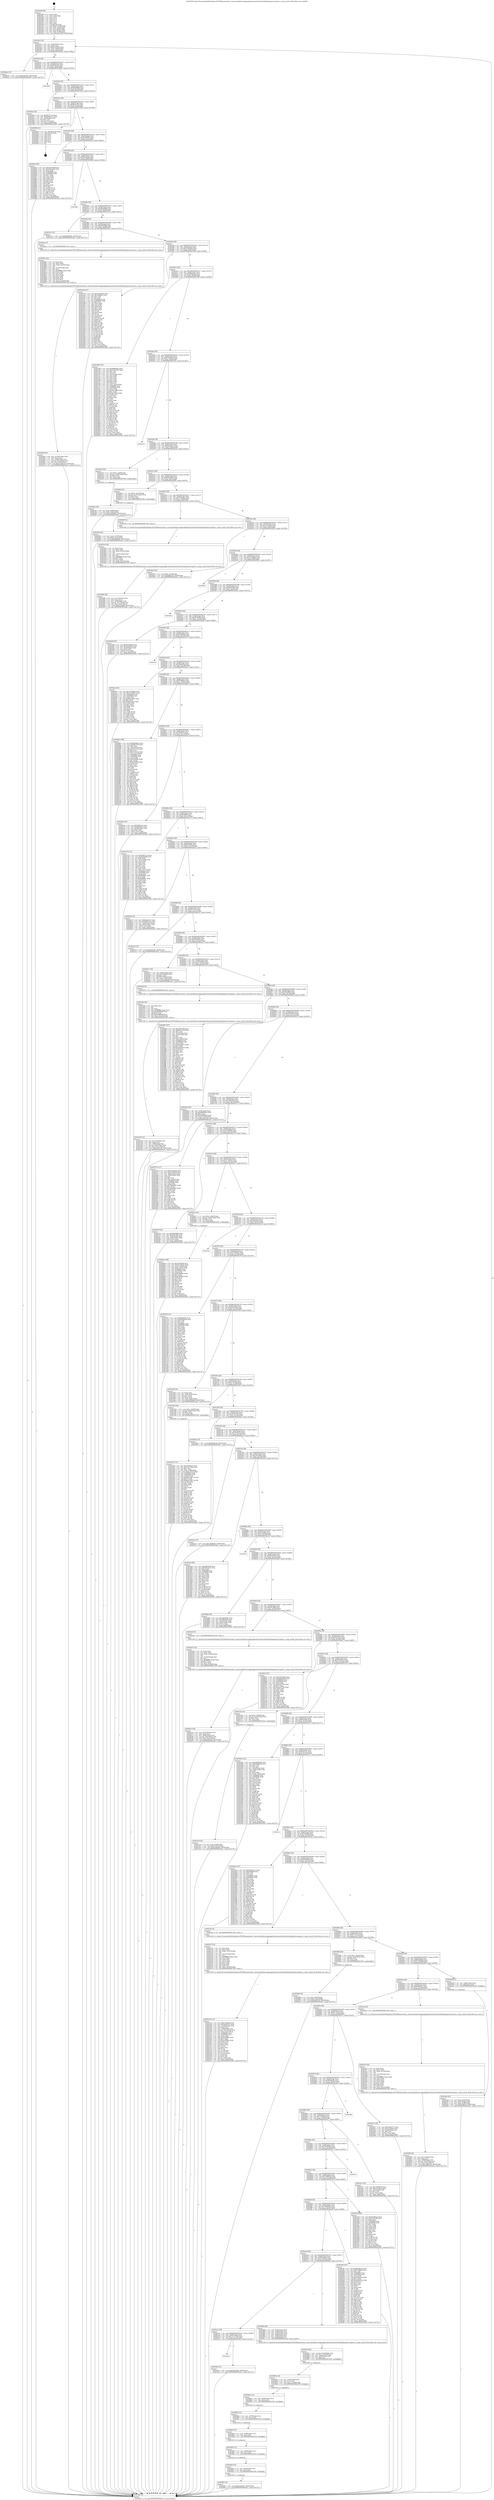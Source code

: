 digraph "0x402390" {
  label = "0x402390 (/mnt/c/Users/mathe/Desktop/tcc/POCII/binaries/extr_reactosmodulesrosappsapplicationsnettsclientrdesktopuiportssvgawin.c_warp_coords_Final-ollvm.out::main(0))"
  labelloc = "t"
  node[shape=record]

  Entry [label="",width=0.3,height=0.3,shape=circle,fillcolor=black,style=filled]
  "0x4023c2" [label="{
     0x4023c2 [32]\l
     | [instrs]\l
     &nbsp;&nbsp;0x4023c2 \<+6\>: mov -0xb4(%rbp),%eax\l
     &nbsp;&nbsp;0x4023c8 \<+2\>: mov %eax,%ecx\l
     &nbsp;&nbsp;0x4023ca \<+6\>: sub $0x82218c02,%ecx\l
     &nbsp;&nbsp;0x4023d0 \<+6\>: mov %eax,-0xb8(%rbp)\l
     &nbsp;&nbsp;0x4023d6 \<+6\>: mov %ecx,-0xbc(%rbp)\l
     &nbsp;&nbsp;0x4023dc \<+6\>: je 0000000000402bba \<main+0x82a\>\l
  }"]
  "0x402bba" [label="{
     0x402bba [15]\l
     | [instrs]\l
     &nbsp;&nbsp;0x402bba \<+10\>: movl $0x82453d5,-0xb4(%rbp)\l
     &nbsp;&nbsp;0x402bc4 \<+5\>: jmp 0000000000403ab1 \<main+0x1721\>\l
  }"]
  "0x4023e2" [label="{
     0x4023e2 [28]\l
     | [instrs]\l
     &nbsp;&nbsp;0x4023e2 \<+5\>: jmp 00000000004023e7 \<main+0x57\>\l
     &nbsp;&nbsp;0x4023e7 \<+6\>: mov -0xb8(%rbp),%eax\l
     &nbsp;&nbsp;0x4023ed \<+5\>: sub $0x830f2ca3,%eax\l
     &nbsp;&nbsp;0x4023f2 \<+6\>: mov %eax,-0xc0(%rbp)\l
     &nbsp;&nbsp;0x4023f8 \<+6\>: je 0000000000403902 \<main+0x1572\>\l
  }"]
  Exit [label="",width=0.3,height=0.3,shape=circle,fillcolor=black,style=filled,peripheries=2]
  "0x403902" [label="{
     0x403902\l
  }", style=dashed]
  "0x4023fe" [label="{
     0x4023fe [28]\l
     | [instrs]\l
     &nbsp;&nbsp;0x4023fe \<+5\>: jmp 0000000000402403 \<main+0x73\>\l
     &nbsp;&nbsp;0x402403 \<+6\>: mov -0xb8(%rbp),%eax\l
     &nbsp;&nbsp;0x402409 \<+5\>: sub $0x8ddd94d8,%eax\l
     &nbsp;&nbsp;0x40240e \<+6\>: mov %eax,-0xc4(%rbp)\l
     &nbsp;&nbsp;0x402414 \<+6\>: je 00000000004035a2 \<main+0x1212\>\l
  }"]
  "0x4038f3" [label="{
     0x4038f3 [15]\l
     | [instrs]\l
     &nbsp;&nbsp;0x4038f3 \<+10\>: movl $0xc1a0c5e5,-0xb4(%rbp)\l
     &nbsp;&nbsp;0x4038fd \<+5\>: jmp 0000000000403ab1 \<main+0x1721\>\l
  }"]
  "0x4035a2" [label="{
     0x4035a2 [30]\l
     | [instrs]\l
     &nbsp;&nbsp;0x4035a2 \<+5\>: mov $0x6074711f,%eax\l
     &nbsp;&nbsp;0x4035a7 \<+5\>: mov $0x6486dc47,%ecx\l
     &nbsp;&nbsp;0x4035ac \<+3\>: mov -0x29(%rbp),%dl\l
     &nbsp;&nbsp;0x4035af \<+3\>: test $0x1,%dl\l
     &nbsp;&nbsp;0x4035b2 \<+3\>: cmovne %ecx,%eax\l
     &nbsp;&nbsp;0x4035b5 \<+6\>: mov %eax,-0xb4(%rbp)\l
     &nbsp;&nbsp;0x4035bb \<+5\>: jmp 0000000000403ab1 \<main+0x1721\>\l
  }"]
  "0x40241a" [label="{
     0x40241a [28]\l
     | [instrs]\l
     &nbsp;&nbsp;0x40241a \<+5\>: jmp 000000000040241f \<main+0x8f\>\l
     &nbsp;&nbsp;0x40241f \<+6\>: mov -0xb8(%rbp),%eax\l
     &nbsp;&nbsp;0x402425 \<+5\>: sub $0x8ebca7fc,%eax\l
     &nbsp;&nbsp;0x40242a \<+6\>: mov %eax,-0xc8(%rbp)\l
     &nbsp;&nbsp;0x402430 \<+6\>: je 000000000040393b \<main+0x15ab\>\l
  }"]
  "0x4038e4" [label="{
     0x4038e4 [15]\l
     | [instrs]\l
     &nbsp;&nbsp;0x4038e4 \<+7\>: mov -0xa8(%rbp),%rcx\l
     &nbsp;&nbsp;0x4038eb \<+3\>: mov %rcx,%rdi\l
     &nbsp;&nbsp;0x4038ee \<+5\>: call 0000000000401030 \<free@plt\>\l
     | [calls]\l
     &nbsp;&nbsp;0x401030 \{1\} (unknown)\l
  }"]
  "0x40393b" [label="{
     0x40393b [21]\l
     | [instrs]\l
     &nbsp;&nbsp;0x40393b \<+3\>: mov -0x38(%rbp),%eax\l
     &nbsp;&nbsp;0x40393e \<+7\>: add $0x1b8,%rsp\l
     &nbsp;&nbsp;0x403945 \<+1\>: pop %rbx\l
     &nbsp;&nbsp;0x403946 \<+2\>: pop %r12\l
     &nbsp;&nbsp;0x403948 \<+2\>: pop %r13\l
     &nbsp;&nbsp;0x40394a \<+2\>: pop %r14\l
     &nbsp;&nbsp;0x40394c \<+2\>: pop %r15\l
     &nbsp;&nbsp;0x40394e \<+1\>: pop %rbp\l
     &nbsp;&nbsp;0x40394f \<+1\>: ret\l
  }"]
  "0x402436" [label="{
     0x402436 [28]\l
     | [instrs]\l
     &nbsp;&nbsp;0x402436 \<+5\>: jmp 000000000040243b \<main+0xab\>\l
     &nbsp;&nbsp;0x40243b \<+6\>: mov -0xb8(%rbp),%eax\l
     &nbsp;&nbsp;0x402441 \<+5\>: sub $0x92d994f3,%eax\l
     &nbsp;&nbsp;0x402446 \<+6\>: mov %eax,-0xcc(%rbp)\l
     &nbsp;&nbsp;0x40244c \<+6\>: je 0000000000402f3a \<main+0xbaa\>\l
  }"]
  "0x4038d5" [label="{
     0x4038d5 [15]\l
     | [instrs]\l
     &nbsp;&nbsp;0x4038d5 \<+7\>: mov -0x98(%rbp),%rcx\l
     &nbsp;&nbsp;0x4038dc \<+3\>: mov %rcx,%rdi\l
     &nbsp;&nbsp;0x4038df \<+5\>: call 0000000000401030 \<free@plt\>\l
     | [calls]\l
     &nbsp;&nbsp;0x401030 \{1\} (unknown)\l
  }"]
  "0x402f3a" [label="{
     0x402f3a [86]\l
     | [instrs]\l
     &nbsp;&nbsp;0x402f3a \<+5\>: mov $0xe845756f,%eax\l
     &nbsp;&nbsp;0x402f3f \<+5\>: mov $0x16d1bfb5,%ecx\l
     &nbsp;&nbsp;0x402f44 \<+2\>: xor %edx,%edx\l
     &nbsp;&nbsp;0x402f46 \<+7\>: mov 0x406064,%esi\l
     &nbsp;&nbsp;0x402f4d \<+7\>: mov 0x406068,%edi\l
     &nbsp;&nbsp;0x402f54 \<+3\>: sub $0x1,%edx\l
     &nbsp;&nbsp;0x402f57 \<+3\>: mov %esi,%r8d\l
     &nbsp;&nbsp;0x402f5a \<+3\>: add %edx,%r8d\l
     &nbsp;&nbsp;0x402f5d \<+4\>: imul %r8d,%esi\l
     &nbsp;&nbsp;0x402f61 \<+3\>: and $0x1,%esi\l
     &nbsp;&nbsp;0x402f64 \<+3\>: cmp $0x0,%esi\l
     &nbsp;&nbsp;0x402f67 \<+4\>: sete %r9b\l
     &nbsp;&nbsp;0x402f6b \<+3\>: cmp $0xa,%edi\l
     &nbsp;&nbsp;0x402f6e \<+4\>: setl %r10b\l
     &nbsp;&nbsp;0x402f72 \<+3\>: mov %r9b,%r11b\l
     &nbsp;&nbsp;0x402f75 \<+3\>: and %r10b,%r11b\l
     &nbsp;&nbsp;0x402f78 \<+3\>: xor %r10b,%r9b\l
     &nbsp;&nbsp;0x402f7b \<+3\>: or %r9b,%r11b\l
     &nbsp;&nbsp;0x402f7e \<+4\>: test $0x1,%r11b\l
     &nbsp;&nbsp;0x402f82 \<+3\>: cmovne %ecx,%eax\l
     &nbsp;&nbsp;0x402f85 \<+6\>: mov %eax,-0xb4(%rbp)\l
     &nbsp;&nbsp;0x402f8b \<+5\>: jmp 0000000000403ab1 \<main+0x1721\>\l
  }"]
  "0x402452" [label="{
     0x402452 [28]\l
     | [instrs]\l
     &nbsp;&nbsp;0x402452 \<+5\>: jmp 0000000000402457 \<main+0xc7\>\l
     &nbsp;&nbsp;0x402457 \<+6\>: mov -0xb8(%rbp),%eax\l
     &nbsp;&nbsp;0x40245d \<+5\>: sub $0x9fa382a4,%eax\l
     &nbsp;&nbsp;0x402462 \<+6\>: mov %eax,-0xd0(%rbp)\l
     &nbsp;&nbsp;0x402468 \<+6\>: je 00000000004039de \<main+0x164e\>\l
  }"]
  "0x4038c6" [label="{
     0x4038c6 [15]\l
     | [instrs]\l
     &nbsp;&nbsp;0x4038c6 \<+7\>: mov -0x88(%rbp),%rcx\l
     &nbsp;&nbsp;0x4038cd \<+3\>: mov %rcx,%rdi\l
     &nbsp;&nbsp;0x4038d0 \<+5\>: call 0000000000401030 \<free@plt\>\l
     | [calls]\l
     &nbsp;&nbsp;0x401030 \{1\} (unknown)\l
  }"]
  "0x4039de" [label="{
     0x4039de\l
  }", style=dashed]
  "0x40246e" [label="{
     0x40246e [28]\l
     | [instrs]\l
     &nbsp;&nbsp;0x40246e \<+5\>: jmp 0000000000402473 \<main+0xe3\>\l
     &nbsp;&nbsp;0x402473 \<+6\>: mov -0xb8(%rbp),%eax\l
     &nbsp;&nbsp;0x402479 \<+5\>: sub $0xab8a62f6,%eax\l
     &nbsp;&nbsp;0x40247e \<+6\>: mov %eax,-0xd4(%rbp)\l
     &nbsp;&nbsp;0x402484 \<+6\>: je 00000000004031a3 \<main+0xe13\>\l
  }"]
  "0x4038ba" [label="{
     0x4038ba [12]\l
     | [instrs]\l
     &nbsp;&nbsp;0x4038ba \<+4\>: mov -0x78(%rbp),%rcx\l
     &nbsp;&nbsp;0x4038be \<+3\>: mov %rcx,%rdi\l
     &nbsp;&nbsp;0x4038c1 \<+5\>: call 0000000000401030 \<free@plt\>\l
     | [calls]\l
     &nbsp;&nbsp;0x401030 \{1\} (unknown)\l
  }"]
  "0x4031a3" [label="{
     0x4031a3 [15]\l
     | [instrs]\l
     &nbsp;&nbsp;0x4031a3 \<+10\>: movl $0x92d994f3,-0xb4(%rbp)\l
     &nbsp;&nbsp;0x4031ad \<+5\>: jmp 0000000000403ab1 \<main+0x1721\>\l
  }"]
  "0x40248a" [label="{
     0x40248a [28]\l
     | [instrs]\l
     &nbsp;&nbsp;0x40248a \<+5\>: jmp 000000000040248f \<main+0xff\>\l
     &nbsp;&nbsp;0x40248f \<+6\>: mov -0xb8(%rbp),%eax\l
     &nbsp;&nbsp;0x402495 \<+5\>: sub $0xaf9049d9,%eax\l
     &nbsp;&nbsp;0x40249a \<+6\>: mov %eax,-0xd8(%rbp)\l
     &nbsp;&nbsp;0x4024a0 \<+6\>: je 00000000004036ac \<main+0x131c\>\l
  }"]
  "0x4038ae" [label="{
     0x4038ae [12]\l
     | [instrs]\l
     &nbsp;&nbsp;0x4038ae \<+4\>: mov -0x68(%rbp),%rcx\l
     &nbsp;&nbsp;0x4038b2 \<+3\>: mov %rcx,%rdi\l
     &nbsp;&nbsp;0x4038b5 \<+5\>: call 0000000000401030 \<free@plt\>\l
     | [calls]\l
     &nbsp;&nbsp;0x401030 \{1\} (unknown)\l
  }"]
  "0x4036ac" [label="{
     0x4036ac [5]\l
     | [instrs]\l
     &nbsp;&nbsp;0x4036ac \<+5\>: call 0000000000401160 \<next_i\>\l
     | [calls]\l
     &nbsp;&nbsp;0x401160 \{1\} (/mnt/c/Users/mathe/Desktop/tcc/POCII/binaries/extr_reactosmodulesrosappsapplicationsnettsclientrdesktopuiportssvgawin.c_warp_coords_Final-ollvm.out::next_i)\l
  }"]
  "0x4024a6" [label="{
     0x4024a6 [28]\l
     | [instrs]\l
     &nbsp;&nbsp;0x4024a6 \<+5\>: jmp 00000000004024ab \<main+0x11b\>\l
     &nbsp;&nbsp;0x4024ab \<+6\>: mov -0xb8(%rbp),%eax\l
     &nbsp;&nbsp;0x4024b1 \<+5\>: sub $0xb35be8e0,%eax\l
     &nbsp;&nbsp;0x4024b6 \<+6\>: mov %eax,-0xdc(%rbp)\l
     &nbsp;&nbsp;0x4024bc \<+6\>: je 00000000004031e9 \<main+0xe59\>\l
  }"]
  "0x40389c" [label="{
     0x40389c [18]\l
     | [instrs]\l
     &nbsp;&nbsp;0x40389c \<+4\>: mov -0x58(%rbp),%rcx\l
     &nbsp;&nbsp;0x4038a0 \<+3\>: mov %rcx,%rdi\l
     &nbsp;&nbsp;0x4038a3 \<+6\>: mov %eax,-0x1d8(%rbp)\l
     &nbsp;&nbsp;0x4038a9 \<+5\>: call 0000000000401030 \<free@plt\>\l
     | [calls]\l
     &nbsp;&nbsp;0x401030 \{1\} (unknown)\l
  }"]
  "0x4031e9" [label="{
     0x4031e9 [137]\l
     | [instrs]\l
     &nbsp;&nbsp;0x4031e9 \<+5\>: mov $0xb7dc645d,%eax\l
     &nbsp;&nbsp;0x4031ee \<+5\>: mov $0x1aff020a,%ecx\l
     &nbsp;&nbsp;0x4031f3 \<+2\>: mov $0x1,%dl\l
     &nbsp;&nbsp;0x4031f5 \<+2\>: xor %esi,%esi\l
     &nbsp;&nbsp;0x4031f7 \<+7\>: mov 0x406064,%edi\l
     &nbsp;&nbsp;0x4031fe \<+8\>: mov 0x406068,%r8d\l
     &nbsp;&nbsp;0x403206 \<+3\>: sub $0x1,%esi\l
     &nbsp;&nbsp;0x403209 \<+3\>: mov %edi,%r9d\l
     &nbsp;&nbsp;0x40320c \<+3\>: add %esi,%r9d\l
     &nbsp;&nbsp;0x40320f \<+4\>: imul %r9d,%edi\l
     &nbsp;&nbsp;0x403213 \<+3\>: and $0x1,%edi\l
     &nbsp;&nbsp;0x403216 \<+3\>: cmp $0x0,%edi\l
     &nbsp;&nbsp;0x403219 \<+4\>: sete %r10b\l
     &nbsp;&nbsp;0x40321d \<+4\>: cmp $0xa,%r8d\l
     &nbsp;&nbsp;0x403221 \<+4\>: setl %r11b\l
     &nbsp;&nbsp;0x403225 \<+3\>: mov %r10b,%bl\l
     &nbsp;&nbsp;0x403228 \<+3\>: xor $0xff,%bl\l
     &nbsp;&nbsp;0x40322b \<+3\>: mov %r11b,%r14b\l
     &nbsp;&nbsp;0x40322e \<+4\>: xor $0xff,%r14b\l
     &nbsp;&nbsp;0x403232 \<+3\>: xor $0x0,%dl\l
     &nbsp;&nbsp;0x403235 \<+3\>: mov %bl,%r15b\l
     &nbsp;&nbsp;0x403238 \<+4\>: and $0x0,%r15b\l
     &nbsp;&nbsp;0x40323c \<+3\>: and %dl,%r10b\l
     &nbsp;&nbsp;0x40323f \<+3\>: mov %r14b,%r12b\l
     &nbsp;&nbsp;0x403242 \<+4\>: and $0x0,%r12b\l
     &nbsp;&nbsp;0x403246 \<+3\>: and %dl,%r11b\l
     &nbsp;&nbsp;0x403249 \<+3\>: or %r10b,%r15b\l
     &nbsp;&nbsp;0x40324c \<+3\>: or %r11b,%r12b\l
     &nbsp;&nbsp;0x40324f \<+3\>: xor %r12b,%r15b\l
     &nbsp;&nbsp;0x403252 \<+3\>: or %r14b,%bl\l
     &nbsp;&nbsp;0x403255 \<+3\>: xor $0xff,%bl\l
     &nbsp;&nbsp;0x403258 \<+3\>: or $0x0,%dl\l
     &nbsp;&nbsp;0x40325b \<+2\>: and %dl,%bl\l
     &nbsp;&nbsp;0x40325d \<+3\>: or %bl,%r15b\l
     &nbsp;&nbsp;0x403260 \<+4\>: test $0x1,%r15b\l
     &nbsp;&nbsp;0x403264 \<+3\>: cmovne %ecx,%eax\l
     &nbsp;&nbsp;0x403267 \<+6\>: mov %eax,-0xb4(%rbp)\l
     &nbsp;&nbsp;0x40326d \<+5\>: jmp 0000000000403ab1 \<main+0x1721\>\l
  }"]
  "0x4024c2" [label="{
     0x4024c2 [28]\l
     | [instrs]\l
     &nbsp;&nbsp;0x4024c2 \<+5\>: jmp 00000000004024c7 \<main+0x137\>\l
     &nbsp;&nbsp;0x4024c7 \<+6\>: mov -0xb8(%rbp),%eax\l
     &nbsp;&nbsp;0x4024cd \<+5\>: sub $0xb4bdee9a,%eax\l
     &nbsp;&nbsp;0x4024d2 \<+6\>: mov %eax,-0xe0(%rbp)\l
     &nbsp;&nbsp;0x4024d8 \<+6\>: je 0000000000403798 \<main+0x1408\>\l
  }"]
  "0x40387f" [label="{
     0x40387f [29]\l
     | [instrs]\l
     &nbsp;&nbsp;0x40387f \<+10\>: movabs $0x4040b6,%rdi\l
     &nbsp;&nbsp;0x403889 \<+6\>: mov %eax,-0xb0(%rbp)\l
     &nbsp;&nbsp;0x40388f \<+6\>: mov -0xb0(%rbp),%esi\l
     &nbsp;&nbsp;0x403895 \<+2\>: mov $0x0,%al\l
     &nbsp;&nbsp;0x403897 \<+5\>: call 0000000000401040 \<printf@plt\>\l
     | [calls]\l
     &nbsp;&nbsp;0x401040 \{1\} (unknown)\l
  }"]
  "0x403798" [label="{
     0x403798 [178]\l
     | [instrs]\l
     &nbsp;&nbsp;0x403798 \<+5\>: mov $0x6fd9ab9a,%eax\l
     &nbsp;&nbsp;0x40379d \<+5\>: mov $0x33d7e16e,%ecx\l
     &nbsp;&nbsp;0x4037a2 \<+2\>: mov $0x1,%dl\l
     &nbsp;&nbsp;0x4037a4 \<+2\>: xor %esi,%esi\l
     &nbsp;&nbsp;0x4037a6 \<+6\>: mov -0xac(%rbp),%edi\l
     &nbsp;&nbsp;0x4037ac \<+3\>: mov %esi,%r8d\l
     &nbsp;&nbsp;0x4037af \<+3\>: sub %edi,%r8d\l
     &nbsp;&nbsp;0x4037b2 \<+2\>: mov %esi,%edi\l
     &nbsp;&nbsp;0x4037b4 \<+3\>: sub $0x1,%edi\l
     &nbsp;&nbsp;0x4037b7 \<+3\>: add %edi,%r8d\l
     &nbsp;&nbsp;0x4037ba \<+3\>: sub %r8d,%esi\l
     &nbsp;&nbsp;0x4037bd \<+6\>: mov %esi,-0xac(%rbp)\l
     &nbsp;&nbsp;0x4037c3 \<+7\>: mov 0x406064,%esi\l
     &nbsp;&nbsp;0x4037ca \<+7\>: mov 0x406068,%edi\l
     &nbsp;&nbsp;0x4037d1 \<+3\>: mov %esi,%r8d\l
     &nbsp;&nbsp;0x4037d4 \<+7\>: sub $0x44c70fa6,%r8d\l
     &nbsp;&nbsp;0x4037db \<+4\>: sub $0x1,%r8d\l
     &nbsp;&nbsp;0x4037df \<+7\>: add $0x44c70fa6,%r8d\l
     &nbsp;&nbsp;0x4037e6 \<+4\>: imul %r8d,%esi\l
     &nbsp;&nbsp;0x4037ea \<+3\>: and $0x1,%esi\l
     &nbsp;&nbsp;0x4037ed \<+3\>: cmp $0x0,%esi\l
     &nbsp;&nbsp;0x4037f0 \<+4\>: sete %r9b\l
     &nbsp;&nbsp;0x4037f4 \<+3\>: cmp $0xa,%edi\l
     &nbsp;&nbsp;0x4037f7 \<+4\>: setl %r10b\l
     &nbsp;&nbsp;0x4037fb \<+3\>: mov %r9b,%r11b\l
     &nbsp;&nbsp;0x4037fe \<+4\>: xor $0xff,%r11b\l
     &nbsp;&nbsp;0x403802 \<+3\>: mov %r10b,%bl\l
     &nbsp;&nbsp;0x403805 \<+3\>: xor $0xff,%bl\l
     &nbsp;&nbsp;0x403808 \<+3\>: xor $0x0,%dl\l
     &nbsp;&nbsp;0x40380b \<+3\>: mov %r11b,%r14b\l
     &nbsp;&nbsp;0x40380e \<+4\>: and $0x0,%r14b\l
     &nbsp;&nbsp;0x403812 \<+3\>: and %dl,%r9b\l
     &nbsp;&nbsp;0x403815 \<+3\>: mov %bl,%r15b\l
     &nbsp;&nbsp;0x403818 \<+4\>: and $0x0,%r15b\l
     &nbsp;&nbsp;0x40381c \<+3\>: and %dl,%r10b\l
     &nbsp;&nbsp;0x40381f \<+3\>: or %r9b,%r14b\l
     &nbsp;&nbsp;0x403822 \<+3\>: or %r10b,%r15b\l
     &nbsp;&nbsp;0x403825 \<+3\>: xor %r15b,%r14b\l
     &nbsp;&nbsp;0x403828 \<+3\>: or %bl,%r11b\l
     &nbsp;&nbsp;0x40382b \<+4\>: xor $0xff,%r11b\l
     &nbsp;&nbsp;0x40382f \<+3\>: or $0x0,%dl\l
     &nbsp;&nbsp;0x403832 \<+3\>: and %dl,%r11b\l
     &nbsp;&nbsp;0x403835 \<+3\>: or %r11b,%r14b\l
     &nbsp;&nbsp;0x403838 \<+4\>: test $0x1,%r14b\l
     &nbsp;&nbsp;0x40383c \<+3\>: cmovne %ecx,%eax\l
     &nbsp;&nbsp;0x40383f \<+6\>: mov %eax,-0xb4(%rbp)\l
     &nbsp;&nbsp;0x403845 \<+5\>: jmp 0000000000403ab1 \<main+0x1721\>\l
  }"]
  "0x4024de" [label="{
     0x4024de [28]\l
     | [instrs]\l
     &nbsp;&nbsp;0x4024de \<+5\>: jmp 00000000004024e3 \<main+0x153\>\l
     &nbsp;&nbsp;0x4024e3 \<+6\>: mov -0xb8(%rbp),%eax\l
     &nbsp;&nbsp;0x4024e9 \<+5\>: sub $0xb7dc645d,%eax\l
     &nbsp;&nbsp;0x4024ee \<+6\>: mov %eax,-0xe4(%rbp)\l
     &nbsp;&nbsp;0x4024f4 \<+6\>: je 0000000000403a33 \<main+0x16a3\>\l
  }"]
  "0x4036e5" [label="{
     0x4036e5 [42]\l
     | [instrs]\l
     &nbsp;&nbsp;0x4036e5 \<+6\>: mov -0x1d4(%rbp),%ecx\l
     &nbsp;&nbsp;0x4036eb \<+3\>: imul %eax,%ecx\l
     &nbsp;&nbsp;0x4036ee \<+7\>: mov -0xa8(%rbp),%r8\l
     &nbsp;&nbsp;0x4036f5 \<+7\>: movslq -0xac(%rbp),%r9\l
     &nbsp;&nbsp;0x4036fc \<+4\>: mov %ecx,(%r8,%r9,4)\l
     &nbsp;&nbsp;0x403700 \<+10\>: movl $0x21786c52,-0xb4(%rbp)\l
     &nbsp;&nbsp;0x40370a \<+5\>: jmp 0000000000403ab1 \<main+0x1721\>\l
  }"]
  "0x403a33" [label="{
     0x403a33\l
  }", style=dashed]
  "0x4024fa" [label="{
     0x4024fa [28]\l
     | [instrs]\l
     &nbsp;&nbsp;0x4024fa \<+5\>: jmp 00000000004024ff \<main+0x16f\>\l
     &nbsp;&nbsp;0x4024ff \<+6\>: mov -0xb8(%rbp),%eax\l
     &nbsp;&nbsp;0x402505 \<+5\>: sub $0xb8aa0e7c,%eax\l
     &nbsp;&nbsp;0x40250a \<+6\>: mov %eax,-0xe8(%rbp)\l
     &nbsp;&nbsp;0x402510 \<+6\>: je 0000000000402e43 \<main+0xab3\>\l
  }"]
  "0x4036b1" [label="{
     0x4036b1 [52]\l
     | [instrs]\l
     &nbsp;&nbsp;0x4036b1 \<+2\>: xor %ecx,%ecx\l
     &nbsp;&nbsp;0x4036b3 \<+5\>: mov $0x2,%edx\l
     &nbsp;&nbsp;0x4036b8 \<+6\>: mov %edx,-0x1d0(%rbp)\l
     &nbsp;&nbsp;0x4036be \<+1\>: cltd\l
     &nbsp;&nbsp;0x4036bf \<+6\>: mov -0x1d0(%rbp),%esi\l
     &nbsp;&nbsp;0x4036c5 \<+2\>: idiv %esi\l
     &nbsp;&nbsp;0x4036c7 \<+6\>: imul $0xfffffffe,%edx,%edx\l
     &nbsp;&nbsp;0x4036cd \<+2\>: mov %ecx,%edi\l
     &nbsp;&nbsp;0x4036cf \<+2\>: sub %edx,%edi\l
     &nbsp;&nbsp;0x4036d1 \<+2\>: mov %ecx,%edx\l
     &nbsp;&nbsp;0x4036d3 \<+3\>: sub $0x1,%edx\l
     &nbsp;&nbsp;0x4036d6 \<+2\>: add %edx,%edi\l
     &nbsp;&nbsp;0x4036d8 \<+2\>: sub %edi,%ecx\l
     &nbsp;&nbsp;0x4036da \<+6\>: mov %ecx,-0x1d4(%rbp)\l
     &nbsp;&nbsp;0x4036e0 \<+5\>: call 0000000000401160 \<next_i\>\l
     | [calls]\l
     &nbsp;&nbsp;0x401160 \{1\} (/mnt/c/Users/mathe/Desktop/tcc/POCII/binaries/extr_reactosmodulesrosappsapplicationsnettsclientrdesktopuiportssvgawin.c_warp_coords_Final-ollvm.out::next_i)\l
  }"]
  "0x402e43" [label="{
     0x402e43 [23]\l
     | [instrs]\l
     &nbsp;&nbsp;0x402e43 \<+7\>: movl $0x1,-0x60(%rbp)\l
     &nbsp;&nbsp;0x402e4a \<+4\>: movslq -0x60(%rbp),%rax\l
     &nbsp;&nbsp;0x402e4e \<+4\>: shl $0x2,%rax\l
     &nbsp;&nbsp;0x402e52 \<+3\>: mov %rax,%rdi\l
     &nbsp;&nbsp;0x402e55 \<+5\>: call 0000000000401050 \<malloc@plt\>\l
     | [calls]\l
     &nbsp;&nbsp;0x401050 \{1\} (unknown)\l
  }"]
  "0x402516" [label="{
     0x402516 [28]\l
     | [instrs]\l
     &nbsp;&nbsp;0x402516 \<+5\>: jmp 000000000040251b \<main+0x18b\>\l
     &nbsp;&nbsp;0x40251b \<+6\>: mov -0xb8(%rbp),%eax\l
     &nbsp;&nbsp;0x402521 \<+5\>: sub $0xb92d4fd5,%eax\l
     &nbsp;&nbsp;0x402526 \<+6\>: mov %eax,-0xec(%rbp)\l
     &nbsp;&nbsp;0x40252c \<+6\>: je 0000000000402f09 \<main+0xb79\>\l
  }"]
  "0x403668" [label="{
     0x403668 [32]\l
     | [instrs]\l
     &nbsp;&nbsp;0x403668 \<+7\>: mov %rax,-0xa8(%rbp)\l
     &nbsp;&nbsp;0x40366f \<+10\>: movl $0x0,-0xac(%rbp)\l
     &nbsp;&nbsp;0x403679 \<+10\>: movl $0x46e2010f,-0xb4(%rbp)\l
     &nbsp;&nbsp;0x403683 \<+5\>: jmp 0000000000403ab1 \<main+0x1721\>\l
  }"]
  "0x402f09" [label="{
     0x402f09 [23]\l
     | [instrs]\l
     &nbsp;&nbsp;0x402f09 \<+7\>: movl $0x1,-0x70(%rbp)\l
     &nbsp;&nbsp;0x402f10 \<+4\>: movslq -0x70(%rbp),%rax\l
     &nbsp;&nbsp;0x402f14 \<+4\>: shl $0x2,%rax\l
     &nbsp;&nbsp;0x402f18 \<+3\>: mov %rax,%rdi\l
     &nbsp;&nbsp;0x402f1b \<+5\>: call 0000000000401050 \<malloc@plt\>\l
     | [calls]\l
     &nbsp;&nbsp;0x401050 \{1\} (unknown)\l
  }"]
  "0x402532" [label="{
     0x402532 [28]\l
     | [instrs]\l
     &nbsp;&nbsp;0x402532 \<+5\>: jmp 0000000000402537 \<main+0x1a7\>\l
     &nbsp;&nbsp;0x402537 \<+6\>: mov -0xb8(%rbp),%eax\l
     &nbsp;&nbsp;0x40253d \<+5\>: sub $0xc1919a0e,%eax\l
     &nbsp;&nbsp;0x402542 \<+6\>: mov %eax,-0xf0(%rbp)\l
     &nbsp;&nbsp;0x402548 \<+6\>: je 0000000000403055 \<main+0xcc5\>\l
  }"]
  "0x4035f9" [label="{
     0x4035f9 [42]\l
     | [instrs]\l
     &nbsp;&nbsp;0x4035f9 \<+6\>: mov -0x1cc(%rbp),%ecx\l
     &nbsp;&nbsp;0x4035ff \<+3\>: imul %eax,%ecx\l
     &nbsp;&nbsp;0x403602 \<+7\>: mov -0x98(%rbp),%r8\l
     &nbsp;&nbsp;0x403609 \<+7\>: movslq -0x9c(%rbp),%r9\l
     &nbsp;&nbsp;0x403610 \<+4\>: mov %ecx,(%r8,%r9,4)\l
     &nbsp;&nbsp;0x403614 \<+10\>: movl $0x1890c97b,-0xb4(%rbp)\l
     &nbsp;&nbsp;0x40361e \<+5\>: jmp 0000000000403ab1 \<main+0x1721\>\l
  }"]
  "0x403055" [label="{
     0x403055 [5]\l
     | [instrs]\l
     &nbsp;&nbsp;0x403055 \<+5\>: call 0000000000401160 \<next_i\>\l
     | [calls]\l
     &nbsp;&nbsp;0x401160 \{1\} (/mnt/c/Users/mathe/Desktop/tcc/POCII/binaries/extr_reactosmodulesrosappsapplicationsnettsclientrdesktopuiportssvgawin.c_warp_coords_Final-ollvm.out::next_i)\l
  }"]
  "0x40254e" [label="{
     0x40254e [28]\l
     | [instrs]\l
     &nbsp;&nbsp;0x40254e \<+5\>: jmp 0000000000402553 \<main+0x1c3\>\l
     &nbsp;&nbsp;0x402553 \<+6\>: mov -0xb8(%rbp),%eax\l
     &nbsp;&nbsp;0x402559 \<+5\>: sub $0xc1a0c5e5,%eax\l
     &nbsp;&nbsp;0x40255e \<+6\>: mov %eax,-0xf4(%rbp)\l
     &nbsp;&nbsp;0x402564 \<+6\>: je 0000000000403925 \<main+0x1595\>\l
  }"]
  "0x4035c5" [label="{
     0x4035c5 [52]\l
     | [instrs]\l
     &nbsp;&nbsp;0x4035c5 \<+2\>: xor %ecx,%ecx\l
     &nbsp;&nbsp;0x4035c7 \<+5\>: mov $0x2,%edx\l
     &nbsp;&nbsp;0x4035cc \<+6\>: mov %edx,-0x1c8(%rbp)\l
     &nbsp;&nbsp;0x4035d2 \<+1\>: cltd\l
     &nbsp;&nbsp;0x4035d3 \<+6\>: mov -0x1c8(%rbp),%esi\l
     &nbsp;&nbsp;0x4035d9 \<+2\>: idiv %esi\l
     &nbsp;&nbsp;0x4035db \<+6\>: imul $0xfffffffe,%edx,%edx\l
     &nbsp;&nbsp;0x4035e1 \<+2\>: mov %ecx,%edi\l
     &nbsp;&nbsp;0x4035e3 \<+2\>: sub %edx,%edi\l
     &nbsp;&nbsp;0x4035e5 \<+2\>: mov %ecx,%edx\l
     &nbsp;&nbsp;0x4035e7 \<+3\>: sub $0x1,%edx\l
     &nbsp;&nbsp;0x4035ea \<+2\>: add %edx,%edi\l
     &nbsp;&nbsp;0x4035ec \<+2\>: sub %edi,%ecx\l
     &nbsp;&nbsp;0x4035ee \<+6\>: mov %ecx,-0x1cc(%rbp)\l
     &nbsp;&nbsp;0x4035f4 \<+5\>: call 0000000000401160 \<next_i\>\l
     | [calls]\l
     &nbsp;&nbsp;0x401160 \{1\} (/mnt/c/Users/mathe/Desktop/tcc/POCII/binaries/extr_reactosmodulesrosappsapplicationsnettsclientrdesktopuiportssvgawin.c_warp_coords_Final-ollvm.out::next_i)\l
  }"]
  "0x403925" [label="{
     0x403925 [22]\l
     | [instrs]\l
     &nbsp;&nbsp;0x403925 \<+7\>: movl $0x0,-0x38(%rbp)\l
     &nbsp;&nbsp;0x40392c \<+10\>: movl $0x8ebca7fc,-0xb4(%rbp)\l
     &nbsp;&nbsp;0x403936 \<+5\>: jmp 0000000000403ab1 \<main+0x1721\>\l
  }"]
  "0x40256a" [label="{
     0x40256a [28]\l
     | [instrs]\l
     &nbsp;&nbsp;0x40256a \<+5\>: jmp 000000000040256f \<main+0x1df\>\l
     &nbsp;&nbsp;0x40256f \<+6\>: mov -0xb8(%rbp),%eax\l
     &nbsp;&nbsp;0x402575 \<+5\>: sub $0xe76c49ed,%eax\l
     &nbsp;&nbsp;0x40257a \<+6\>: mov %eax,-0xf8(%rbp)\l
     &nbsp;&nbsp;0x402580 \<+6\>: je 0000000000403981 \<main+0x15f1\>\l
  }"]
  "0x402a3a" [label="{
     0x402a3a\l
  }", style=dashed]
  "0x403981" [label="{
     0x403981\l
  }", style=dashed]
  "0x402586" [label="{
     0x402586 [28]\l
     | [instrs]\l
     &nbsp;&nbsp;0x402586 \<+5\>: jmp 000000000040258b \<main+0x1fb\>\l
     &nbsp;&nbsp;0x40258b \<+6\>: mov -0xb8(%rbp),%eax\l
     &nbsp;&nbsp;0x402591 \<+5\>: sub $0xe845756f,%eax\l
     &nbsp;&nbsp;0x402596 \<+6\>: mov %eax,-0xfc(%rbp)\l
     &nbsp;&nbsp;0x40259c \<+6\>: je 0000000000403a02 \<main+0x1672\>\l
  }"]
  "0x40349c" [label="{
     0x40349c [15]\l
     | [instrs]\l
     &nbsp;&nbsp;0x40349c \<+10\>: movl $0x3ae23d4e,-0xb4(%rbp)\l
     &nbsp;&nbsp;0x4034a6 \<+5\>: jmp 0000000000403ab1 \<main+0x1721\>\l
  }"]
  "0x403a02" [label="{
     0x403a02\l
  }", style=dashed]
  "0x4025a2" [label="{
     0x4025a2 [28]\l
     | [instrs]\l
     &nbsp;&nbsp;0x4025a2 \<+5\>: jmp 00000000004025a7 \<main+0x217\>\l
     &nbsp;&nbsp;0x4025a7 \<+6\>: mov -0xb8(%rbp),%eax\l
     &nbsp;&nbsp;0x4025ad \<+5\>: sub $0xed15a000,%eax\l
     &nbsp;&nbsp;0x4025b2 \<+6\>: mov %eax,-0x100(%rbp)\l
     &nbsp;&nbsp;0x4025b8 \<+6\>: je 0000000000402a60 \<main+0x6d0\>\l
  }"]
  "0x402a1e" [label="{
     0x402a1e [28]\l
     | [instrs]\l
     &nbsp;&nbsp;0x402a1e \<+5\>: jmp 0000000000402a23 \<main+0x693\>\l
     &nbsp;&nbsp;0x402a23 \<+6\>: mov -0xb8(%rbp),%eax\l
     &nbsp;&nbsp;0x402a29 \<+5\>: sub $0x7c6173b9,%eax\l
     &nbsp;&nbsp;0x402a2e \<+6\>: mov %eax,-0x1a4(%rbp)\l
     &nbsp;&nbsp;0x402a34 \<+6\>: je 000000000040349c \<main+0x110c\>\l
  }"]
  "0x402a60" [label="{
     0x402a60 [30]\l
     | [instrs]\l
     &nbsp;&nbsp;0x402a60 \<+5\>: mov $0x6292db89,%eax\l
     &nbsp;&nbsp;0x402a65 \<+5\>: mov $0x41eab2be,%ecx\l
     &nbsp;&nbsp;0x402a6a \<+3\>: mov -0x34(%rbp),%edx\l
     &nbsp;&nbsp;0x402a6d \<+3\>: cmp $0x2,%edx\l
     &nbsp;&nbsp;0x402a70 \<+3\>: cmovne %ecx,%eax\l
     &nbsp;&nbsp;0x402a73 \<+6\>: mov %eax,-0xb4(%rbp)\l
     &nbsp;&nbsp;0x402a79 \<+5\>: jmp 0000000000403ab1 \<main+0x1721\>\l
  }"]
  "0x4025be" [label="{
     0x4025be [28]\l
     | [instrs]\l
     &nbsp;&nbsp;0x4025be \<+5\>: jmp 00000000004025c3 \<main+0x233\>\l
     &nbsp;&nbsp;0x4025c3 \<+6\>: mov -0xb8(%rbp),%eax\l
     &nbsp;&nbsp;0x4025c9 \<+5\>: sub $0xee664039,%eax\l
     &nbsp;&nbsp;0x4025ce \<+6\>: mov %eax,-0x104(%rbp)\l
     &nbsp;&nbsp;0x4025d4 \<+6\>: je 0000000000403a7f \<main+0x16ef\>\l
  }"]
  "0x403ab1" [label="{
     0x403ab1 [5]\l
     | [instrs]\l
     &nbsp;&nbsp;0x403ab1 \<+5\>: jmp 00000000004023c2 \<main+0x32\>\l
  }"]
  "0x402390" [label="{
     0x402390 [50]\l
     | [instrs]\l
     &nbsp;&nbsp;0x402390 \<+1\>: push %rbp\l
     &nbsp;&nbsp;0x402391 \<+3\>: mov %rsp,%rbp\l
     &nbsp;&nbsp;0x402394 \<+2\>: push %r15\l
     &nbsp;&nbsp;0x402396 \<+2\>: push %r14\l
     &nbsp;&nbsp;0x402398 \<+2\>: push %r13\l
     &nbsp;&nbsp;0x40239a \<+2\>: push %r12\l
     &nbsp;&nbsp;0x40239c \<+1\>: push %rbx\l
     &nbsp;&nbsp;0x40239d \<+7\>: sub $0x1b8,%rsp\l
     &nbsp;&nbsp;0x4023a4 \<+7\>: movl $0x0,-0x38(%rbp)\l
     &nbsp;&nbsp;0x4023ab \<+3\>: mov %edi,-0x3c(%rbp)\l
     &nbsp;&nbsp;0x4023ae \<+4\>: mov %rsi,-0x48(%rbp)\l
     &nbsp;&nbsp;0x4023b2 \<+3\>: mov -0x3c(%rbp),%edi\l
     &nbsp;&nbsp;0x4023b5 \<+3\>: mov %edi,-0x34(%rbp)\l
     &nbsp;&nbsp;0x4023b8 \<+10\>: movl $0xed15a000,-0xb4(%rbp)\l
  }"]
  "0x403859" [label="{
     0x403859 [38]\l
     | [instrs]\l
     &nbsp;&nbsp;0x403859 \<+4\>: mov -0x58(%rbp),%rdi\l
     &nbsp;&nbsp;0x40385d \<+4\>: mov -0x68(%rbp),%rsi\l
     &nbsp;&nbsp;0x403861 \<+4\>: mov -0x78(%rbp),%rdx\l
     &nbsp;&nbsp;0x403865 \<+7\>: mov -0x88(%rbp),%rcx\l
     &nbsp;&nbsp;0x40386c \<+7\>: mov -0x98(%rbp),%r8\l
     &nbsp;&nbsp;0x403873 \<+7\>: mov -0xa8(%rbp),%r9\l
     &nbsp;&nbsp;0x40387a \<+5\>: call 0000000000401240 \<warp_coords\>\l
     | [calls]\l
     &nbsp;&nbsp;0x401240 \{1\} (/mnt/c/Users/mathe/Desktop/tcc/POCII/binaries/extr_reactosmodulesrosappsapplicationsnettsclientrdesktopuiportssvgawin.c_warp_coords_Final-ollvm.out::warp_coords)\l
  }"]
  "0x403a7f" [label="{
     0x403a7f\l
  }", style=dashed]
  "0x4025da" [label="{
     0x4025da [28]\l
     | [instrs]\l
     &nbsp;&nbsp;0x4025da \<+5\>: jmp 00000000004025df \<main+0x24f\>\l
     &nbsp;&nbsp;0x4025df \<+6\>: mov -0xb8(%rbp),%eax\l
     &nbsp;&nbsp;0x4025e5 \<+5\>: sub $0xefb6ab3a,%eax\l
     &nbsp;&nbsp;0x4025ea \<+6\>: mov %eax,-0x108(%rbp)\l
     &nbsp;&nbsp;0x4025f0 \<+6\>: je 0000000000402adc \<main+0x74c\>\l
  }"]
  "0x4033f0" [label="{
     0x4033f0 [172]\l
     | [instrs]\l
     &nbsp;&nbsp;0x4033f0 \<+5\>: mov $0x20440aa2,%ecx\l
     &nbsp;&nbsp;0x4033f5 \<+5\>: mov $0x7c6173b9,%edx\l
     &nbsp;&nbsp;0x4033fa \<+3\>: mov $0x1,%sil\l
     &nbsp;&nbsp;0x4033fd \<+7\>: mov %rax,-0x98(%rbp)\l
     &nbsp;&nbsp;0x403404 \<+10\>: movl $0x0,-0x9c(%rbp)\l
     &nbsp;&nbsp;0x40340e \<+8\>: mov 0x406064,%r8d\l
     &nbsp;&nbsp;0x403416 \<+8\>: mov 0x406068,%r9d\l
     &nbsp;&nbsp;0x40341e \<+3\>: mov %r8d,%r10d\l
     &nbsp;&nbsp;0x403421 \<+7\>: sub $0x8be31db7,%r10d\l
     &nbsp;&nbsp;0x403428 \<+4\>: sub $0x1,%r10d\l
     &nbsp;&nbsp;0x40342c \<+7\>: add $0x8be31db7,%r10d\l
     &nbsp;&nbsp;0x403433 \<+4\>: imul %r10d,%r8d\l
     &nbsp;&nbsp;0x403437 \<+4\>: and $0x1,%r8d\l
     &nbsp;&nbsp;0x40343b \<+4\>: cmp $0x0,%r8d\l
     &nbsp;&nbsp;0x40343f \<+4\>: sete %r11b\l
     &nbsp;&nbsp;0x403443 \<+4\>: cmp $0xa,%r9d\l
     &nbsp;&nbsp;0x403447 \<+3\>: setl %bl\l
     &nbsp;&nbsp;0x40344a \<+3\>: mov %r11b,%r14b\l
     &nbsp;&nbsp;0x40344d \<+4\>: xor $0xff,%r14b\l
     &nbsp;&nbsp;0x403451 \<+3\>: mov %bl,%r15b\l
     &nbsp;&nbsp;0x403454 \<+4\>: xor $0xff,%r15b\l
     &nbsp;&nbsp;0x403458 \<+4\>: xor $0x1,%sil\l
     &nbsp;&nbsp;0x40345c \<+3\>: mov %r14b,%r12b\l
     &nbsp;&nbsp;0x40345f \<+4\>: and $0xff,%r12b\l
     &nbsp;&nbsp;0x403463 \<+3\>: and %sil,%r11b\l
     &nbsp;&nbsp;0x403466 \<+3\>: mov %r15b,%r13b\l
     &nbsp;&nbsp;0x403469 \<+4\>: and $0xff,%r13b\l
     &nbsp;&nbsp;0x40346d \<+3\>: and %sil,%bl\l
     &nbsp;&nbsp;0x403470 \<+3\>: or %r11b,%r12b\l
     &nbsp;&nbsp;0x403473 \<+3\>: or %bl,%r13b\l
     &nbsp;&nbsp;0x403476 \<+3\>: xor %r13b,%r12b\l
     &nbsp;&nbsp;0x403479 \<+3\>: or %r15b,%r14b\l
     &nbsp;&nbsp;0x40347c \<+4\>: xor $0xff,%r14b\l
     &nbsp;&nbsp;0x403480 \<+4\>: or $0x1,%sil\l
     &nbsp;&nbsp;0x403484 \<+3\>: and %sil,%r14b\l
     &nbsp;&nbsp;0x403487 \<+3\>: or %r14b,%r12b\l
     &nbsp;&nbsp;0x40348a \<+4\>: test $0x1,%r12b\l
     &nbsp;&nbsp;0x40348e \<+3\>: cmovne %edx,%ecx\l
     &nbsp;&nbsp;0x403491 \<+6\>: mov %ecx,-0xb4(%rbp)\l
     &nbsp;&nbsp;0x403497 \<+5\>: jmp 0000000000403ab1 \<main+0x1721\>\l
  }"]
  "0x402adc" [label="{
     0x402adc [91]\l
     | [instrs]\l
     &nbsp;&nbsp;0x402adc \<+5\>: mov $0x7e932fb6,%eax\l
     &nbsp;&nbsp;0x402ae1 \<+5\>: mov $0x1e728eb7,%ecx\l
     &nbsp;&nbsp;0x402ae6 \<+7\>: mov 0x406064,%edx\l
     &nbsp;&nbsp;0x402aed \<+7\>: mov 0x406068,%esi\l
     &nbsp;&nbsp;0x402af4 \<+2\>: mov %edx,%edi\l
     &nbsp;&nbsp;0x402af6 \<+6\>: sub $0x883e4ee9,%edi\l
     &nbsp;&nbsp;0x402afc \<+3\>: sub $0x1,%edi\l
     &nbsp;&nbsp;0x402aff \<+6\>: add $0x883e4ee9,%edi\l
     &nbsp;&nbsp;0x402b05 \<+3\>: imul %edi,%edx\l
     &nbsp;&nbsp;0x402b08 \<+3\>: and $0x1,%edx\l
     &nbsp;&nbsp;0x402b0b \<+3\>: cmp $0x0,%edx\l
     &nbsp;&nbsp;0x402b0e \<+4\>: sete %r8b\l
     &nbsp;&nbsp;0x402b12 \<+3\>: cmp $0xa,%esi\l
     &nbsp;&nbsp;0x402b15 \<+4\>: setl %r9b\l
     &nbsp;&nbsp;0x402b19 \<+3\>: mov %r8b,%r10b\l
     &nbsp;&nbsp;0x402b1c \<+3\>: and %r9b,%r10b\l
     &nbsp;&nbsp;0x402b1f \<+3\>: xor %r9b,%r8b\l
     &nbsp;&nbsp;0x402b22 \<+3\>: or %r8b,%r10b\l
     &nbsp;&nbsp;0x402b25 \<+4\>: test $0x1,%r10b\l
     &nbsp;&nbsp;0x402b29 \<+3\>: cmovne %ecx,%eax\l
     &nbsp;&nbsp;0x402b2c \<+6\>: mov %eax,-0xb4(%rbp)\l
     &nbsp;&nbsp;0x402b32 \<+5\>: jmp 0000000000403ab1 \<main+0x1721\>\l
  }"]
  "0x4025f6" [label="{
     0x4025f6 [28]\l
     | [instrs]\l
     &nbsp;&nbsp;0x4025f6 \<+5\>: jmp 00000000004025fb \<main+0x26b\>\l
     &nbsp;&nbsp;0x4025fb \<+6\>: mov -0xb8(%rbp),%eax\l
     &nbsp;&nbsp;0x402601 \<+5\>: sub $0xf7309be0,%eax\l
     &nbsp;&nbsp;0x402606 \<+6\>: mov %eax,-0x10c(%rbp)\l
     &nbsp;&nbsp;0x40260c \<+6\>: je 0000000000402d8c \<main+0x9fc\>\l
  }"]
  "0x403332" [label="{
     0x403332 [41]\l
     | [instrs]\l
     &nbsp;&nbsp;0x403332 \<+6\>: mov -0x1c4(%rbp),%ecx\l
     &nbsp;&nbsp;0x403338 \<+3\>: imul %eax,%ecx\l
     &nbsp;&nbsp;0x40333b \<+7\>: mov -0x88(%rbp),%rsi\l
     &nbsp;&nbsp;0x403342 \<+7\>: movslq -0x8c(%rbp),%rdi\l
     &nbsp;&nbsp;0x403349 \<+3\>: mov %ecx,(%rsi,%rdi,4)\l
     &nbsp;&nbsp;0x40334c \<+10\>: movl $0x240c5190,-0xb4(%rbp)\l
     &nbsp;&nbsp;0x403356 \<+5\>: jmp 0000000000403ab1 \<main+0x1721\>\l
  }"]
  "0x402d8c" [label="{
     0x402d8c [168]\l
     | [instrs]\l
     &nbsp;&nbsp;0x402d8c \<+5\>: mov $0x9fa382a4,%eax\l
     &nbsp;&nbsp;0x402d91 \<+5\>: mov $0x90b77ba,%ecx\l
     &nbsp;&nbsp;0x402d96 \<+2\>: mov $0x1,%dl\l
     &nbsp;&nbsp;0x402d98 \<+3\>: mov -0x5c(%rbp),%esi\l
     &nbsp;&nbsp;0x402d9b \<+6\>: add $0x207a11ec,%esi\l
     &nbsp;&nbsp;0x402da1 \<+3\>: add $0x1,%esi\l
     &nbsp;&nbsp;0x402da4 \<+6\>: sub $0x207a11ec,%esi\l
     &nbsp;&nbsp;0x402daa \<+3\>: mov %esi,-0x5c(%rbp)\l
     &nbsp;&nbsp;0x402dad \<+7\>: mov 0x406064,%esi\l
     &nbsp;&nbsp;0x402db4 \<+7\>: mov 0x406068,%edi\l
     &nbsp;&nbsp;0x402dbb \<+3\>: mov %esi,%r8d\l
     &nbsp;&nbsp;0x402dbe \<+7\>: add $0x9796cff5,%r8d\l
     &nbsp;&nbsp;0x402dc5 \<+4\>: sub $0x1,%r8d\l
     &nbsp;&nbsp;0x402dc9 \<+7\>: sub $0x9796cff5,%r8d\l
     &nbsp;&nbsp;0x402dd0 \<+4\>: imul %r8d,%esi\l
     &nbsp;&nbsp;0x402dd4 \<+3\>: and $0x1,%esi\l
     &nbsp;&nbsp;0x402dd7 \<+3\>: cmp $0x0,%esi\l
     &nbsp;&nbsp;0x402dda \<+4\>: sete %r9b\l
     &nbsp;&nbsp;0x402dde \<+3\>: cmp $0xa,%edi\l
     &nbsp;&nbsp;0x402de1 \<+4\>: setl %r10b\l
     &nbsp;&nbsp;0x402de5 \<+3\>: mov %r9b,%r11b\l
     &nbsp;&nbsp;0x402de8 \<+4\>: xor $0xff,%r11b\l
     &nbsp;&nbsp;0x402dec \<+3\>: mov %r10b,%bl\l
     &nbsp;&nbsp;0x402def \<+3\>: xor $0xff,%bl\l
     &nbsp;&nbsp;0x402df2 \<+3\>: xor $0x0,%dl\l
     &nbsp;&nbsp;0x402df5 \<+3\>: mov %r11b,%r14b\l
     &nbsp;&nbsp;0x402df8 \<+4\>: and $0x0,%r14b\l
     &nbsp;&nbsp;0x402dfc \<+3\>: and %dl,%r9b\l
     &nbsp;&nbsp;0x402dff \<+3\>: mov %bl,%r15b\l
     &nbsp;&nbsp;0x402e02 \<+4\>: and $0x0,%r15b\l
     &nbsp;&nbsp;0x402e06 \<+3\>: and %dl,%r10b\l
     &nbsp;&nbsp;0x402e09 \<+3\>: or %r9b,%r14b\l
     &nbsp;&nbsp;0x402e0c \<+3\>: or %r10b,%r15b\l
     &nbsp;&nbsp;0x402e0f \<+3\>: xor %r15b,%r14b\l
     &nbsp;&nbsp;0x402e12 \<+3\>: or %bl,%r11b\l
     &nbsp;&nbsp;0x402e15 \<+4\>: xor $0xff,%r11b\l
     &nbsp;&nbsp;0x402e19 \<+3\>: or $0x0,%dl\l
     &nbsp;&nbsp;0x402e1c \<+3\>: and %dl,%r11b\l
     &nbsp;&nbsp;0x402e1f \<+3\>: or %r11b,%r14b\l
     &nbsp;&nbsp;0x402e22 \<+4\>: test $0x1,%r14b\l
     &nbsp;&nbsp;0x402e26 \<+3\>: cmovne %ecx,%eax\l
     &nbsp;&nbsp;0x402e29 \<+6\>: mov %eax,-0xb4(%rbp)\l
     &nbsp;&nbsp;0x402e2f \<+5\>: jmp 0000000000403ab1 \<main+0x1721\>\l
  }"]
  "0x402612" [label="{
     0x402612 [28]\l
     | [instrs]\l
     &nbsp;&nbsp;0x402612 \<+5\>: jmp 0000000000402617 \<main+0x287\>\l
     &nbsp;&nbsp;0x402617 \<+6\>: mov -0xb8(%rbp),%eax\l
     &nbsp;&nbsp;0x40261d \<+5\>: sub $0x35e8f7a,%eax\l
     &nbsp;&nbsp;0x402622 \<+6\>: mov %eax,-0x110(%rbp)\l
     &nbsp;&nbsp;0x402628 \<+6\>: je 0000000000402abe \<main+0x72e\>\l
  }"]
  "0x40330a" [label="{
     0x40330a [40]\l
     | [instrs]\l
     &nbsp;&nbsp;0x40330a \<+5\>: mov $0x2,%ecx\l
     &nbsp;&nbsp;0x40330f \<+1\>: cltd\l
     &nbsp;&nbsp;0x403310 \<+2\>: idiv %ecx\l
     &nbsp;&nbsp;0x403312 \<+6\>: imul $0xfffffffe,%edx,%ecx\l
     &nbsp;&nbsp;0x403318 \<+6\>: sub $0x8ba8bb69,%ecx\l
     &nbsp;&nbsp;0x40331e \<+3\>: add $0x1,%ecx\l
     &nbsp;&nbsp;0x403321 \<+6\>: add $0x8ba8bb69,%ecx\l
     &nbsp;&nbsp;0x403327 \<+6\>: mov %ecx,-0x1c4(%rbp)\l
     &nbsp;&nbsp;0x40332d \<+5\>: call 0000000000401160 \<next_i\>\l
     | [calls]\l
     &nbsp;&nbsp;0x401160 \{1\} (/mnt/c/Users/mathe/Desktop/tcc/POCII/binaries/extr_reactosmodulesrosappsapplicationsnettsclientrdesktopuiportssvgawin.c_warp_coords_Final-ollvm.out::next_i)\l
  }"]
  "0x402abe" [label="{
     0x402abe [30]\l
     | [instrs]\l
     &nbsp;&nbsp;0x402abe \<+5\>: mov $0x830f2ca3,%eax\l
     &nbsp;&nbsp;0x402ac3 \<+5\>: mov $0xefb6ab3a,%ecx\l
     &nbsp;&nbsp;0x402ac8 \<+3\>: mov -0x30(%rbp),%edx\l
     &nbsp;&nbsp;0x402acb \<+3\>: cmp $0x0,%edx\l
     &nbsp;&nbsp;0x402ace \<+3\>: cmove %ecx,%eax\l
     &nbsp;&nbsp;0x402ad1 \<+6\>: mov %eax,-0xb4(%rbp)\l
     &nbsp;&nbsp;0x402ad7 \<+5\>: jmp 0000000000403ab1 \<main+0x1721\>\l
  }"]
  "0x40262e" [label="{
     0x40262e [28]\l
     | [instrs]\l
     &nbsp;&nbsp;0x40262e \<+5\>: jmp 0000000000402633 \<main+0x2a3\>\l
     &nbsp;&nbsp;0x402633 \<+6\>: mov -0xb8(%rbp),%eax\l
     &nbsp;&nbsp;0x402639 \<+5\>: sub $0x6bc86fb,%eax\l
     &nbsp;&nbsp;0x40263e \<+6\>: mov %eax,-0x114(%rbp)\l
     &nbsp;&nbsp;0x402644 \<+6\>: je 0000000000403133 \<main+0xda3\>\l
  }"]
  "0x4031c9" [label="{
     0x4031c9 [32]\l
     | [instrs]\l
     &nbsp;&nbsp;0x4031c9 \<+7\>: mov %rax,-0x88(%rbp)\l
     &nbsp;&nbsp;0x4031d0 \<+10\>: movl $0x0,-0x8c(%rbp)\l
     &nbsp;&nbsp;0x4031da \<+10\>: movl $0xb35be8e0,-0xb4(%rbp)\l
     &nbsp;&nbsp;0x4031e4 \<+5\>: jmp 0000000000403ab1 \<main+0x1721\>\l
  }"]
  "0x403133" [label="{
     0x403133 [112]\l
     | [instrs]\l
     &nbsp;&nbsp;0x403133 \<+5\>: mov $0x5be8113c,%eax\l
     &nbsp;&nbsp;0x403138 \<+5\>: mov $0xab8a62f6,%ecx\l
     &nbsp;&nbsp;0x40313d \<+2\>: xor %edx,%edx\l
     &nbsp;&nbsp;0x40313f \<+3\>: mov -0x7c(%rbp),%esi\l
     &nbsp;&nbsp;0x403142 \<+2\>: mov %edx,%edi\l
     &nbsp;&nbsp;0x403144 \<+2\>: sub %esi,%edi\l
     &nbsp;&nbsp;0x403146 \<+2\>: mov %edx,%esi\l
     &nbsp;&nbsp;0x403148 \<+3\>: sub $0x1,%esi\l
     &nbsp;&nbsp;0x40314b \<+2\>: add %esi,%edi\l
     &nbsp;&nbsp;0x40314d \<+2\>: sub %edi,%edx\l
     &nbsp;&nbsp;0x40314f \<+3\>: mov %edx,-0x7c(%rbp)\l
     &nbsp;&nbsp;0x403152 \<+7\>: mov 0x406064,%edx\l
     &nbsp;&nbsp;0x403159 \<+7\>: mov 0x406068,%esi\l
     &nbsp;&nbsp;0x403160 \<+2\>: mov %edx,%edi\l
     &nbsp;&nbsp;0x403162 \<+6\>: add $0x6df98b7,%edi\l
     &nbsp;&nbsp;0x403168 \<+3\>: sub $0x1,%edi\l
     &nbsp;&nbsp;0x40316b \<+6\>: sub $0x6df98b7,%edi\l
     &nbsp;&nbsp;0x403171 \<+3\>: imul %edi,%edx\l
     &nbsp;&nbsp;0x403174 \<+3\>: and $0x1,%edx\l
     &nbsp;&nbsp;0x403177 \<+3\>: cmp $0x0,%edx\l
     &nbsp;&nbsp;0x40317a \<+4\>: sete %r8b\l
     &nbsp;&nbsp;0x40317e \<+3\>: cmp $0xa,%esi\l
     &nbsp;&nbsp;0x403181 \<+4\>: setl %r9b\l
     &nbsp;&nbsp;0x403185 \<+3\>: mov %r8b,%r10b\l
     &nbsp;&nbsp;0x403188 \<+3\>: and %r9b,%r10b\l
     &nbsp;&nbsp;0x40318b \<+3\>: xor %r9b,%r8b\l
     &nbsp;&nbsp;0x40318e \<+3\>: or %r8b,%r10b\l
     &nbsp;&nbsp;0x403191 \<+4\>: test $0x1,%r10b\l
     &nbsp;&nbsp;0x403195 \<+3\>: cmovne %ecx,%eax\l
     &nbsp;&nbsp;0x403198 \<+6\>: mov %eax,-0xb4(%rbp)\l
     &nbsp;&nbsp;0x40319e \<+5\>: jmp 0000000000403ab1 \<main+0x1721\>\l
  }"]
  "0x40264a" [label="{
     0x40264a [28]\l
     | [instrs]\l
     &nbsp;&nbsp;0x40264a \<+5\>: jmp 000000000040264f \<main+0x2bf\>\l
     &nbsp;&nbsp;0x40264f \<+6\>: mov -0xb8(%rbp),%eax\l
     &nbsp;&nbsp;0x402655 \<+5\>: sub $0x82453d5,%eax\l
     &nbsp;&nbsp;0x40265a \<+6\>: mov %eax,-0x118(%rbp)\l
     &nbsp;&nbsp;0x402660 \<+6\>: je 0000000000402bc9 \<main+0x839\>\l
  }"]
  "0x403086" [label="{
     0x403086 [36]\l
     | [instrs]\l
     &nbsp;&nbsp;0x403086 \<+6\>: mov -0x1c0(%rbp),%ecx\l
     &nbsp;&nbsp;0x40308c \<+3\>: imul %eax,%ecx\l
     &nbsp;&nbsp;0x40308f \<+4\>: mov -0x78(%rbp),%rdi\l
     &nbsp;&nbsp;0x403093 \<+4\>: movslq -0x7c(%rbp),%r8\l
     &nbsp;&nbsp;0x403097 \<+4\>: mov %ecx,(%rdi,%r8,4)\l
     &nbsp;&nbsp;0x40309b \<+10\>: movl $0x5e25a96f,-0xb4(%rbp)\l
     &nbsp;&nbsp;0x4030a5 \<+5\>: jmp 0000000000403ab1 \<main+0x1721\>\l
  }"]
  "0x402bc9" [label="{
     0x402bc9 [30]\l
     | [instrs]\l
     &nbsp;&nbsp;0x402bc9 \<+5\>: mov $0xb8aa0e7c,%eax\l
     &nbsp;&nbsp;0x402bce \<+5\>: mov $0x4d401302,%ecx\l
     &nbsp;&nbsp;0x402bd3 \<+3\>: mov -0x5c(%rbp),%edx\l
     &nbsp;&nbsp;0x402bd6 \<+3\>: cmp -0x50(%rbp),%edx\l
     &nbsp;&nbsp;0x402bd9 \<+3\>: cmovl %ecx,%eax\l
     &nbsp;&nbsp;0x402bdc \<+6\>: mov %eax,-0xb4(%rbp)\l
     &nbsp;&nbsp;0x402be2 \<+5\>: jmp 0000000000403ab1 \<main+0x1721\>\l
  }"]
  "0x402666" [label="{
     0x402666 [28]\l
     | [instrs]\l
     &nbsp;&nbsp;0x402666 \<+5\>: jmp 000000000040266b \<main+0x2db\>\l
     &nbsp;&nbsp;0x40266b \<+6\>: mov -0xb8(%rbp),%eax\l
     &nbsp;&nbsp;0x402671 \<+5\>: sub $0x90b77ba,%eax\l
     &nbsp;&nbsp;0x402676 \<+6\>: mov %eax,-0x11c(%rbp)\l
     &nbsp;&nbsp;0x40267c \<+6\>: je 0000000000402e34 \<main+0xaa4\>\l
  }"]
  "0x40305a" [label="{
     0x40305a [44]\l
     | [instrs]\l
     &nbsp;&nbsp;0x40305a \<+2\>: xor %ecx,%ecx\l
     &nbsp;&nbsp;0x40305c \<+5\>: mov $0x2,%edx\l
     &nbsp;&nbsp;0x403061 \<+6\>: mov %edx,-0x1bc(%rbp)\l
     &nbsp;&nbsp;0x403067 \<+1\>: cltd\l
     &nbsp;&nbsp;0x403068 \<+6\>: mov -0x1bc(%rbp),%esi\l
     &nbsp;&nbsp;0x40306e \<+2\>: idiv %esi\l
     &nbsp;&nbsp;0x403070 \<+6\>: imul $0xfffffffe,%edx,%edx\l
     &nbsp;&nbsp;0x403076 \<+3\>: sub $0x1,%ecx\l
     &nbsp;&nbsp;0x403079 \<+2\>: sub %ecx,%edx\l
     &nbsp;&nbsp;0x40307b \<+6\>: mov %edx,-0x1c0(%rbp)\l
     &nbsp;&nbsp;0x403081 \<+5\>: call 0000000000401160 \<next_i\>\l
     | [calls]\l
     &nbsp;&nbsp;0x401160 \{1\} (/mnt/c/Users/mathe/Desktop/tcc/POCII/binaries/extr_reactosmodulesrosappsapplicationsnettsclientrdesktopuiportssvgawin.c_warp_coords_Final-ollvm.out::next_i)\l
  }"]
  "0x402e34" [label="{
     0x402e34 [15]\l
     | [instrs]\l
     &nbsp;&nbsp;0x402e34 \<+10\>: movl $0x82453d5,-0xb4(%rbp)\l
     &nbsp;&nbsp;0x402e3e \<+5\>: jmp 0000000000403ab1 \<main+0x1721\>\l
  }"]
  "0x402682" [label="{
     0x402682 [28]\l
     | [instrs]\l
     &nbsp;&nbsp;0x402682 \<+5\>: jmp 0000000000402687 \<main+0x2f7\>\l
     &nbsp;&nbsp;0x402687 \<+6\>: mov -0xb8(%rbp),%eax\l
     &nbsp;&nbsp;0x40268d \<+5\>: sub $0xc0623d0,%eax\l
     &nbsp;&nbsp;0x402692 \<+6\>: mov %eax,-0x120(%rbp)\l
     &nbsp;&nbsp;0x402698 \<+6\>: je 0000000000402ee7 \<main+0xb57\>\l
  }"]
  "0x402f20" [label="{
     0x402f20 [26]\l
     | [instrs]\l
     &nbsp;&nbsp;0x402f20 \<+4\>: mov %rax,-0x78(%rbp)\l
     &nbsp;&nbsp;0x402f24 \<+7\>: movl $0x0,-0x7c(%rbp)\l
     &nbsp;&nbsp;0x402f2b \<+10\>: movl $0x92d994f3,-0xb4(%rbp)\l
     &nbsp;&nbsp;0x402f35 \<+5\>: jmp 0000000000403ab1 \<main+0x1721\>\l
  }"]
  "0x402ee7" [label="{
     0x402ee7 [34]\l
     | [instrs]\l
     &nbsp;&nbsp;0x402ee7 \<+3\>: mov -0x6c(%rbp),%eax\l
     &nbsp;&nbsp;0x402eea \<+5\>: sub $0x7834bcaf,%eax\l
     &nbsp;&nbsp;0x402eef \<+3\>: add $0x1,%eax\l
     &nbsp;&nbsp;0x402ef2 \<+5\>: add $0x7834bcaf,%eax\l
     &nbsp;&nbsp;0x402ef7 \<+3\>: mov %eax,-0x6c(%rbp)\l
     &nbsp;&nbsp;0x402efa \<+10\>: movl $0x1d5dddb2,-0xb4(%rbp)\l
     &nbsp;&nbsp;0x402f04 \<+5\>: jmp 0000000000403ab1 \<main+0x1721\>\l
  }"]
  "0x40269e" [label="{
     0x40269e [28]\l
     | [instrs]\l
     &nbsp;&nbsp;0x40269e \<+5\>: jmp 00000000004026a3 \<main+0x313\>\l
     &nbsp;&nbsp;0x4026a3 \<+6\>: mov -0xb8(%rbp),%eax\l
     &nbsp;&nbsp;0x4026a9 \<+5\>: sub $0x16c3ab00,%eax\l
     &nbsp;&nbsp;0x4026ae \<+6\>: mov %eax,-0x124(%rbp)\l
     &nbsp;&nbsp;0x4026b4 \<+6\>: je 0000000000403305 \<main+0xf75\>\l
  }"]
  "0x402ec3" [label="{
     0x402ec3 [36]\l
     | [instrs]\l
     &nbsp;&nbsp;0x402ec3 \<+6\>: mov -0x1b8(%rbp),%ecx\l
     &nbsp;&nbsp;0x402ec9 \<+3\>: imul %eax,%ecx\l
     &nbsp;&nbsp;0x402ecc \<+4\>: mov -0x68(%rbp),%rdi\l
     &nbsp;&nbsp;0x402ed0 \<+4\>: movslq -0x6c(%rbp),%r8\l
     &nbsp;&nbsp;0x402ed4 \<+4\>: mov %ecx,(%rdi,%r8,4)\l
     &nbsp;&nbsp;0x402ed8 \<+10\>: movl $0xc0623d0,-0xb4(%rbp)\l
     &nbsp;&nbsp;0x402ee2 \<+5\>: jmp 0000000000403ab1 \<main+0x1721\>\l
  }"]
  "0x403305" [label="{
     0x403305 [5]\l
     | [instrs]\l
     &nbsp;&nbsp;0x403305 \<+5\>: call 0000000000401160 \<next_i\>\l
     | [calls]\l
     &nbsp;&nbsp;0x401160 \{1\} (/mnt/c/Users/mathe/Desktop/tcc/POCII/binaries/extr_reactosmodulesrosappsapplicationsnettsclientrdesktopuiportssvgawin.c_warp_coords_Final-ollvm.out::next_i)\l
  }"]
  "0x4026ba" [label="{
     0x4026ba [28]\l
     | [instrs]\l
     &nbsp;&nbsp;0x4026ba \<+5\>: jmp 00000000004026bf \<main+0x32f\>\l
     &nbsp;&nbsp;0x4026bf \<+6\>: mov -0xb8(%rbp),%eax\l
     &nbsp;&nbsp;0x4026c5 \<+5\>: sub $0x16d1bfb5,%eax\l
     &nbsp;&nbsp;0x4026ca \<+6\>: mov %eax,-0x128(%rbp)\l
     &nbsp;&nbsp;0x4026d0 \<+6\>: je 0000000000402f90 \<main+0xc00\>\l
  }"]
  "0x402e97" [label="{
     0x402e97 [44]\l
     | [instrs]\l
     &nbsp;&nbsp;0x402e97 \<+2\>: xor %ecx,%ecx\l
     &nbsp;&nbsp;0x402e99 \<+5\>: mov $0x2,%edx\l
     &nbsp;&nbsp;0x402e9e \<+6\>: mov %edx,-0x1b4(%rbp)\l
     &nbsp;&nbsp;0x402ea4 \<+1\>: cltd\l
     &nbsp;&nbsp;0x402ea5 \<+6\>: mov -0x1b4(%rbp),%esi\l
     &nbsp;&nbsp;0x402eab \<+2\>: idiv %esi\l
     &nbsp;&nbsp;0x402ead \<+6\>: imul $0xfffffffe,%edx,%edx\l
     &nbsp;&nbsp;0x402eb3 \<+3\>: sub $0x1,%ecx\l
     &nbsp;&nbsp;0x402eb6 \<+2\>: sub %ecx,%edx\l
     &nbsp;&nbsp;0x402eb8 \<+6\>: mov %edx,-0x1b8(%rbp)\l
     &nbsp;&nbsp;0x402ebe \<+5\>: call 0000000000401160 \<next_i\>\l
     | [calls]\l
     &nbsp;&nbsp;0x401160 \{1\} (/mnt/c/Users/mathe/Desktop/tcc/POCII/binaries/extr_reactosmodulesrosappsapplicationsnettsclientrdesktopuiportssvgawin.c_warp_coords_Final-ollvm.out::next_i)\l
  }"]
  "0x402f90" [label="{
     0x402f90 [167]\l
     | [instrs]\l
     &nbsp;&nbsp;0x402f90 \<+5\>: mov $0xe845756f,%eax\l
     &nbsp;&nbsp;0x402f95 \<+5\>: mov $0x6b17fac4,%ecx\l
     &nbsp;&nbsp;0x402f9a \<+2\>: mov $0x1,%dl\l
     &nbsp;&nbsp;0x402f9c \<+3\>: mov -0x7c(%rbp),%esi\l
     &nbsp;&nbsp;0x402f9f \<+3\>: cmp -0x70(%rbp),%esi\l
     &nbsp;&nbsp;0x402fa2 \<+4\>: setl %dil\l
     &nbsp;&nbsp;0x402fa6 \<+4\>: and $0x1,%dil\l
     &nbsp;&nbsp;0x402faa \<+4\>: mov %dil,-0x2b(%rbp)\l
     &nbsp;&nbsp;0x402fae \<+7\>: mov 0x406064,%esi\l
     &nbsp;&nbsp;0x402fb5 \<+8\>: mov 0x406068,%r8d\l
     &nbsp;&nbsp;0x402fbd \<+3\>: mov %esi,%r9d\l
     &nbsp;&nbsp;0x402fc0 \<+7\>: sub $0x43dcb033,%r9d\l
     &nbsp;&nbsp;0x402fc7 \<+4\>: sub $0x1,%r9d\l
     &nbsp;&nbsp;0x402fcb \<+7\>: add $0x43dcb033,%r9d\l
     &nbsp;&nbsp;0x402fd2 \<+4\>: imul %r9d,%esi\l
     &nbsp;&nbsp;0x402fd6 \<+3\>: and $0x1,%esi\l
     &nbsp;&nbsp;0x402fd9 \<+3\>: cmp $0x0,%esi\l
     &nbsp;&nbsp;0x402fdc \<+4\>: sete %dil\l
     &nbsp;&nbsp;0x402fe0 \<+4\>: cmp $0xa,%r8d\l
     &nbsp;&nbsp;0x402fe4 \<+4\>: setl %r10b\l
     &nbsp;&nbsp;0x402fe8 \<+3\>: mov %dil,%r11b\l
     &nbsp;&nbsp;0x402feb \<+4\>: xor $0xff,%r11b\l
     &nbsp;&nbsp;0x402fef \<+3\>: mov %r10b,%bl\l
     &nbsp;&nbsp;0x402ff2 \<+3\>: xor $0xff,%bl\l
     &nbsp;&nbsp;0x402ff5 \<+3\>: xor $0x1,%dl\l
     &nbsp;&nbsp;0x402ff8 \<+3\>: mov %r11b,%r14b\l
     &nbsp;&nbsp;0x402ffb \<+4\>: and $0xff,%r14b\l
     &nbsp;&nbsp;0x402fff \<+3\>: and %dl,%dil\l
     &nbsp;&nbsp;0x403002 \<+3\>: mov %bl,%r15b\l
     &nbsp;&nbsp;0x403005 \<+4\>: and $0xff,%r15b\l
     &nbsp;&nbsp;0x403009 \<+3\>: and %dl,%r10b\l
     &nbsp;&nbsp;0x40300c \<+3\>: or %dil,%r14b\l
     &nbsp;&nbsp;0x40300f \<+3\>: or %r10b,%r15b\l
     &nbsp;&nbsp;0x403012 \<+3\>: xor %r15b,%r14b\l
     &nbsp;&nbsp;0x403015 \<+3\>: or %bl,%r11b\l
     &nbsp;&nbsp;0x403018 \<+4\>: xor $0xff,%r11b\l
     &nbsp;&nbsp;0x40301c \<+3\>: or $0x1,%dl\l
     &nbsp;&nbsp;0x40301f \<+3\>: and %dl,%r11b\l
     &nbsp;&nbsp;0x403022 \<+3\>: or %r11b,%r14b\l
     &nbsp;&nbsp;0x403025 \<+4\>: test $0x1,%r14b\l
     &nbsp;&nbsp;0x403029 \<+3\>: cmovne %ecx,%eax\l
     &nbsp;&nbsp;0x40302c \<+6\>: mov %eax,-0xb4(%rbp)\l
     &nbsp;&nbsp;0x403032 \<+5\>: jmp 0000000000403ab1 \<main+0x1721\>\l
  }"]
  "0x4026d6" [label="{
     0x4026d6 [28]\l
     | [instrs]\l
     &nbsp;&nbsp;0x4026d6 \<+5\>: jmp 00000000004026db \<main+0x34b\>\l
     &nbsp;&nbsp;0x4026db \<+6\>: mov -0xb8(%rbp),%eax\l
     &nbsp;&nbsp;0x4026e1 \<+5\>: sub $0x1890c97b,%eax\l
     &nbsp;&nbsp;0x4026e6 \<+6\>: mov %eax,-0x12c(%rbp)\l
     &nbsp;&nbsp;0x4026ec \<+6\>: je 0000000000403623 \<main+0x1293\>\l
  }"]
  "0x402e5a" [label="{
     0x402e5a [26]\l
     | [instrs]\l
     &nbsp;&nbsp;0x402e5a \<+4\>: mov %rax,-0x68(%rbp)\l
     &nbsp;&nbsp;0x402e5e \<+7\>: movl $0x0,-0x6c(%rbp)\l
     &nbsp;&nbsp;0x402e65 \<+10\>: movl $0x1d5dddb2,-0xb4(%rbp)\l
     &nbsp;&nbsp;0x402e6f \<+5\>: jmp 0000000000403ab1 \<main+0x1721\>\l
  }"]
  "0x403623" [label="{
     0x403623 [40]\l
     | [instrs]\l
     &nbsp;&nbsp;0x403623 \<+6\>: mov -0x9c(%rbp),%eax\l
     &nbsp;&nbsp;0x403629 \<+5\>: sub $0xd8d06eb9,%eax\l
     &nbsp;&nbsp;0x40362e \<+3\>: add $0x1,%eax\l
     &nbsp;&nbsp;0x403631 \<+5\>: add $0xd8d06eb9,%eax\l
     &nbsp;&nbsp;0x403636 \<+6\>: mov %eax,-0x9c(%rbp)\l
     &nbsp;&nbsp;0x40363c \<+10\>: movl $0x3ae23d4e,-0xb4(%rbp)\l
     &nbsp;&nbsp;0x403646 \<+5\>: jmp 0000000000403ab1 \<main+0x1721\>\l
  }"]
  "0x4026f2" [label="{
     0x4026f2 [28]\l
     | [instrs]\l
     &nbsp;&nbsp;0x4026f2 \<+5\>: jmp 00000000004026f7 \<main+0x367\>\l
     &nbsp;&nbsp;0x4026f7 \<+6\>: mov -0xb8(%rbp),%eax\l
     &nbsp;&nbsp;0x4026fd \<+5\>: sub $0x1aff020a,%eax\l
     &nbsp;&nbsp;0x402702 \<+6\>: mov %eax,-0x130(%rbp)\l
     &nbsp;&nbsp;0x402708 \<+6\>: je 0000000000403272 \<main+0xee2\>\l
  }"]
  "0x402a02" [label="{
     0x402a02 [28]\l
     | [instrs]\l
     &nbsp;&nbsp;0x402a02 \<+5\>: jmp 0000000000402a07 \<main+0x677\>\l
     &nbsp;&nbsp;0x402a07 \<+6\>: mov -0xb8(%rbp),%eax\l
     &nbsp;&nbsp;0x402a0d \<+5\>: sub $0x764a05b5,%eax\l
     &nbsp;&nbsp;0x402a12 \<+6\>: mov %eax,-0x1a0(%rbp)\l
     &nbsp;&nbsp;0x402a18 \<+6\>: je 0000000000403859 \<main+0x14c9\>\l
  }"]
  "0x403272" [label="{
     0x403272 [117]\l
     | [instrs]\l
     &nbsp;&nbsp;0x403272 \<+5\>: mov $0xb7dc645d,%eax\l
     &nbsp;&nbsp;0x403277 \<+5\>: mov $0x727d92ef,%ecx\l
     &nbsp;&nbsp;0x40327c \<+6\>: mov -0x8c(%rbp),%edx\l
     &nbsp;&nbsp;0x403282 \<+3\>: cmp -0x80(%rbp),%edx\l
     &nbsp;&nbsp;0x403285 \<+4\>: setl %sil\l
     &nbsp;&nbsp;0x403289 \<+4\>: and $0x1,%sil\l
     &nbsp;&nbsp;0x40328d \<+4\>: mov %sil,-0x2a(%rbp)\l
     &nbsp;&nbsp;0x403291 \<+7\>: mov 0x406064,%edx\l
     &nbsp;&nbsp;0x403298 \<+7\>: mov 0x406068,%edi\l
     &nbsp;&nbsp;0x40329f \<+3\>: mov %edx,%r8d\l
     &nbsp;&nbsp;0x4032a2 \<+7\>: add $0x789a4d95,%r8d\l
     &nbsp;&nbsp;0x4032a9 \<+4\>: sub $0x1,%r8d\l
     &nbsp;&nbsp;0x4032ad \<+7\>: sub $0x789a4d95,%r8d\l
     &nbsp;&nbsp;0x4032b4 \<+4\>: imul %r8d,%edx\l
     &nbsp;&nbsp;0x4032b8 \<+3\>: and $0x1,%edx\l
     &nbsp;&nbsp;0x4032bb \<+3\>: cmp $0x0,%edx\l
     &nbsp;&nbsp;0x4032be \<+4\>: sete %sil\l
     &nbsp;&nbsp;0x4032c2 \<+3\>: cmp $0xa,%edi\l
     &nbsp;&nbsp;0x4032c5 \<+4\>: setl %r9b\l
     &nbsp;&nbsp;0x4032c9 \<+3\>: mov %sil,%r10b\l
     &nbsp;&nbsp;0x4032cc \<+3\>: and %r9b,%r10b\l
     &nbsp;&nbsp;0x4032cf \<+3\>: xor %r9b,%sil\l
     &nbsp;&nbsp;0x4032d2 \<+3\>: or %sil,%r10b\l
     &nbsp;&nbsp;0x4032d5 \<+4\>: test $0x1,%r10b\l
     &nbsp;&nbsp;0x4032d9 \<+3\>: cmovne %ecx,%eax\l
     &nbsp;&nbsp;0x4032dc \<+6\>: mov %eax,-0xb4(%rbp)\l
     &nbsp;&nbsp;0x4032e2 \<+5\>: jmp 0000000000403ab1 \<main+0x1721\>\l
  }"]
  "0x40270e" [label="{
     0x40270e [28]\l
     | [instrs]\l
     &nbsp;&nbsp;0x40270e \<+5\>: jmp 0000000000402713 \<main+0x383\>\l
     &nbsp;&nbsp;0x402713 \<+6\>: mov -0xb8(%rbp),%eax\l
     &nbsp;&nbsp;0x402719 \<+5\>: sub $0x1d5dddb2,%eax\l
     &nbsp;&nbsp;0x40271e \<+6\>: mov %eax,-0x134(%rbp)\l
     &nbsp;&nbsp;0x402724 \<+6\>: je 0000000000402e74 \<main+0xae4\>\l
  }"]
  "0x402cf9" [label="{
     0x402cf9 [147]\l
     | [instrs]\l
     &nbsp;&nbsp;0x402cf9 \<+5\>: mov $0x9fa382a4,%eax\l
     &nbsp;&nbsp;0x402cfe \<+5\>: mov $0xf7309be0,%ecx\l
     &nbsp;&nbsp;0x402d03 \<+2\>: mov $0x1,%dl\l
     &nbsp;&nbsp;0x402d05 \<+7\>: mov 0x406064,%esi\l
     &nbsp;&nbsp;0x402d0c \<+7\>: mov 0x406068,%edi\l
     &nbsp;&nbsp;0x402d13 \<+3\>: mov %esi,%r8d\l
     &nbsp;&nbsp;0x402d16 \<+7\>: sub $0xe594e1fe,%r8d\l
     &nbsp;&nbsp;0x402d1d \<+4\>: sub $0x1,%r8d\l
     &nbsp;&nbsp;0x402d21 \<+7\>: add $0xe594e1fe,%r8d\l
     &nbsp;&nbsp;0x402d28 \<+4\>: imul %r8d,%esi\l
     &nbsp;&nbsp;0x402d2c \<+3\>: and $0x1,%esi\l
     &nbsp;&nbsp;0x402d2f \<+3\>: cmp $0x0,%esi\l
     &nbsp;&nbsp;0x402d32 \<+4\>: sete %r9b\l
     &nbsp;&nbsp;0x402d36 \<+3\>: cmp $0xa,%edi\l
     &nbsp;&nbsp;0x402d39 \<+4\>: setl %r10b\l
     &nbsp;&nbsp;0x402d3d \<+3\>: mov %r9b,%r11b\l
     &nbsp;&nbsp;0x402d40 \<+4\>: xor $0xff,%r11b\l
     &nbsp;&nbsp;0x402d44 \<+3\>: mov %r10b,%bl\l
     &nbsp;&nbsp;0x402d47 \<+3\>: xor $0xff,%bl\l
     &nbsp;&nbsp;0x402d4a \<+3\>: xor $0x0,%dl\l
     &nbsp;&nbsp;0x402d4d \<+3\>: mov %r11b,%r14b\l
     &nbsp;&nbsp;0x402d50 \<+4\>: and $0x0,%r14b\l
     &nbsp;&nbsp;0x402d54 \<+3\>: and %dl,%r9b\l
     &nbsp;&nbsp;0x402d57 \<+3\>: mov %bl,%r15b\l
     &nbsp;&nbsp;0x402d5a \<+4\>: and $0x0,%r15b\l
     &nbsp;&nbsp;0x402d5e \<+3\>: and %dl,%r10b\l
     &nbsp;&nbsp;0x402d61 \<+3\>: or %r9b,%r14b\l
     &nbsp;&nbsp;0x402d64 \<+3\>: or %r10b,%r15b\l
     &nbsp;&nbsp;0x402d67 \<+3\>: xor %r15b,%r14b\l
     &nbsp;&nbsp;0x402d6a \<+3\>: or %bl,%r11b\l
     &nbsp;&nbsp;0x402d6d \<+4\>: xor $0xff,%r11b\l
     &nbsp;&nbsp;0x402d71 \<+3\>: or $0x0,%dl\l
     &nbsp;&nbsp;0x402d74 \<+3\>: and %dl,%r11b\l
     &nbsp;&nbsp;0x402d77 \<+3\>: or %r11b,%r14b\l
     &nbsp;&nbsp;0x402d7a \<+4\>: test $0x1,%r14b\l
     &nbsp;&nbsp;0x402d7e \<+3\>: cmovne %ecx,%eax\l
     &nbsp;&nbsp;0x402d81 \<+6\>: mov %eax,-0xb4(%rbp)\l
     &nbsp;&nbsp;0x402d87 \<+5\>: jmp 0000000000403ab1 \<main+0x1721\>\l
  }"]
  "0x402e74" [label="{
     0x402e74 [30]\l
     | [instrs]\l
     &nbsp;&nbsp;0x402e74 \<+5\>: mov $0xb92d4fd5,%eax\l
     &nbsp;&nbsp;0x402e79 \<+5\>: mov $0x4a81aff9,%ecx\l
     &nbsp;&nbsp;0x402e7e \<+3\>: mov -0x6c(%rbp),%edx\l
     &nbsp;&nbsp;0x402e81 \<+3\>: cmp -0x60(%rbp),%edx\l
     &nbsp;&nbsp;0x402e84 \<+3\>: cmovl %ecx,%eax\l
     &nbsp;&nbsp;0x402e87 \<+6\>: mov %eax,-0xb4(%rbp)\l
     &nbsp;&nbsp;0x402e8d \<+5\>: jmp 0000000000403ab1 \<main+0x1721\>\l
  }"]
  "0x40272a" [label="{
     0x40272a [28]\l
     | [instrs]\l
     &nbsp;&nbsp;0x40272a \<+5\>: jmp 000000000040272f \<main+0x39f\>\l
     &nbsp;&nbsp;0x40272f \<+6\>: mov -0xb8(%rbp),%eax\l
     &nbsp;&nbsp;0x402735 \<+5\>: sub $0x1e728eb7,%eax\l
     &nbsp;&nbsp;0x40273a \<+6\>: mov %eax,-0x138(%rbp)\l
     &nbsp;&nbsp;0x402740 \<+6\>: je 0000000000402b37 \<main+0x7a7\>\l
  }"]
  "0x4029e6" [label="{
     0x4029e6 [28]\l
     | [instrs]\l
     &nbsp;&nbsp;0x4029e6 \<+5\>: jmp 00000000004029eb \<main+0x65b\>\l
     &nbsp;&nbsp;0x4029eb \<+6\>: mov -0xb8(%rbp),%eax\l
     &nbsp;&nbsp;0x4029f1 \<+5\>: sub $0x75dd6d52,%eax\l
     &nbsp;&nbsp;0x4029f6 \<+6\>: mov %eax,-0x19c(%rbp)\l
     &nbsp;&nbsp;0x4029fc \<+6\>: je 0000000000402cf9 \<main+0x969\>\l
  }"]
  "0x402b37" [label="{
     0x402b37 [23]\l
     | [instrs]\l
     &nbsp;&nbsp;0x402b37 \<+7\>: movl $0x1,-0x50(%rbp)\l
     &nbsp;&nbsp;0x402b3e \<+4\>: movslq -0x50(%rbp),%rax\l
     &nbsp;&nbsp;0x402b42 \<+4\>: shl $0x2,%rax\l
     &nbsp;&nbsp;0x402b46 \<+3\>: mov %rax,%rdi\l
     &nbsp;&nbsp;0x402b49 \<+5\>: call 0000000000401050 \<malloc@plt\>\l
     | [calls]\l
     &nbsp;&nbsp;0x401050 \{1\} (unknown)\l
  }"]
  "0x402746" [label="{
     0x402746 [28]\l
     | [instrs]\l
     &nbsp;&nbsp;0x402746 \<+5\>: jmp 000000000040274b \<main+0x3bb\>\l
     &nbsp;&nbsp;0x40274b \<+6\>: mov -0xb8(%rbp),%eax\l
     &nbsp;&nbsp;0x402751 \<+5\>: sub $0x20440aa2,%eax\l
     &nbsp;&nbsp;0x402756 \<+6\>: mov %eax,-0x13c(%rbp)\l
     &nbsp;&nbsp;0x40275c \<+6\>: je 0000000000403a42 \<main+0x16b2\>\l
  }"]
  "0x40337d" [label="{
     0x40337d [86]\l
     | [instrs]\l
     &nbsp;&nbsp;0x40337d \<+5\>: mov $0x20440aa2,%eax\l
     &nbsp;&nbsp;0x403382 \<+5\>: mov $0x2c357a9f,%ecx\l
     &nbsp;&nbsp;0x403387 \<+2\>: xor %edx,%edx\l
     &nbsp;&nbsp;0x403389 \<+7\>: mov 0x406064,%esi\l
     &nbsp;&nbsp;0x403390 \<+7\>: mov 0x406068,%edi\l
     &nbsp;&nbsp;0x403397 \<+3\>: sub $0x1,%edx\l
     &nbsp;&nbsp;0x40339a \<+3\>: mov %esi,%r8d\l
     &nbsp;&nbsp;0x40339d \<+3\>: add %edx,%r8d\l
     &nbsp;&nbsp;0x4033a0 \<+4\>: imul %r8d,%esi\l
     &nbsp;&nbsp;0x4033a4 \<+3\>: and $0x1,%esi\l
     &nbsp;&nbsp;0x4033a7 \<+3\>: cmp $0x0,%esi\l
     &nbsp;&nbsp;0x4033aa \<+4\>: sete %r9b\l
     &nbsp;&nbsp;0x4033ae \<+3\>: cmp $0xa,%edi\l
     &nbsp;&nbsp;0x4033b1 \<+4\>: setl %r10b\l
     &nbsp;&nbsp;0x4033b5 \<+3\>: mov %r9b,%r11b\l
     &nbsp;&nbsp;0x4033b8 \<+3\>: and %r10b,%r11b\l
     &nbsp;&nbsp;0x4033bb \<+3\>: xor %r10b,%r9b\l
     &nbsp;&nbsp;0x4033be \<+3\>: or %r9b,%r11b\l
     &nbsp;&nbsp;0x4033c1 \<+4\>: test $0x1,%r11b\l
     &nbsp;&nbsp;0x4033c5 \<+3\>: cmovne %ecx,%eax\l
     &nbsp;&nbsp;0x4033c8 \<+6\>: mov %eax,-0xb4(%rbp)\l
     &nbsp;&nbsp;0x4033ce \<+5\>: jmp 0000000000403ab1 \<main+0x1721\>\l
  }"]
  "0x403a42" [label="{
     0x403a42\l
  }", style=dashed]
  "0x402762" [label="{
     0x402762 [28]\l
     | [instrs]\l
     &nbsp;&nbsp;0x402762 \<+5\>: jmp 0000000000402767 \<main+0x3d7\>\l
     &nbsp;&nbsp;0x402767 \<+6\>: mov -0xb8(%rbp),%eax\l
     &nbsp;&nbsp;0x40276d \<+5\>: sub $0x21786c52,%eax\l
     &nbsp;&nbsp;0x402772 \<+6\>: mov %eax,-0x140(%rbp)\l
     &nbsp;&nbsp;0x402778 \<+6\>: je 000000000040370f \<main+0x137f\>\l
  }"]
  "0x4029ca" [label="{
     0x4029ca [28]\l
     | [instrs]\l
     &nbsp;&nbsp;0x4029ca \<+5\>: jmp 00000000004029cf \<main+0x63f\>\l
     &nbsp;&nbsp;0x4029cf \<+6\>: mov -0xb8(%rbp),%eax\l
     &nbsp;&nbsp;0x4029d5 \<+5\>: sub $0x758f987b,%eax\l
     &nbsp;&nbsp;0x4029da \<+6\>: mov %eax,-0x198(%rbp)\l
     &nbsp;&nbsp;0x4029e0 \<+6\>: je 000000000040337d \<main+0xfed\>\l
  }"]
  "0x40370f" [label="{
     0x40370f [137]\l
     | [instrs]\l
     &nbsp;&nbsp;0x40370f \<+5\>: mov $0x6fd9ab9a,%eax\l
     &nbsp;&nbsp;0x403714 \<+5\>: mov $0xb4bdee9a,%ecx\l
     &nbsp;&nbsp;0x403719 \<+2\>: mov $0x1,%dl\l
     &nbsp;&nbsp;0x40371b \<+2\>: xor %esi,%esi\l
     &nbsp;&nbsp;0x40371d \<+7\>: mov 0x406064,%edi\l
     &nbsp;&nbsp;0x403724 \<+8\>: mov 0x406068,%r8d\l
     &nbsp;&nbsp;0x40372c \<+3\>: sub $0x1,%esi\l
     &nbsp;&nbsp;0x40372f \<+3\>: mov %edi,%r9d\l
     &nbsp;&nbsp;0x403732 \<+3\>: add %esi,%r9d\l
     &nbsp;&nbsp;0x403735 \<+4\>: imul %r9d,%edi\l
     &nbsp;&nbsp;0x403739 \<+3\>: and $0x1,%edi\l
     &nbsp;&nbsp;0x40373c \<+3\>: cmp $0x0,%edi\l
     &nbsp;&nbsp;0x40373f \<+4\>: sete %r10b\l
     &nbsp;&nbsp;0x403743 \<+4\>: cmp $0xa,%r8d\l
     &nbsp;&nbsp;0x403747 \<+4\>: setl %r11b\l
     &nbsp;&nbsp;0x40374b \<+3\>: mov %r10b,%bl\l
     &nbsp;&nbsp;0x40374e \<+3\>: xor $0xff,%bl\l
     &nbsp;&nbsp;0x403751 \<+3\>: mov %r11b,%r14b\l
     &nbsp;&nbsp;0x403754 \<+4\>: xor $0xff,%r14b\l
     &nbsp;&nbsp;0x403758 \<+3\>: xor $0x1,%dl\l
     &nbsp;&nbsp;0x40375b \<+3\>: mov %bl,%r15b\l
     &nbsp;&nbsp;0x40375e \<+4\>: and $0xff,%r15b\l
     &nbsp;&nbsp;0x403762 \<+3\>: and %dl,%r10b\l
     &nbsp;&nbsp;0x403765 \<+3\>: mov %r14b,%r12b\l
     &nbsp;&nbsp;0x403768 \<+4\>: and $0xff,%r12b\l
     &nbsp;&nbsp;0x40376c \<+3\>: and %dl,%r11b\l
     &nbsp;&nbsp;0x40376f \<+3\>: or %r10b,%r15b\l
     &nbsp;&nbsp;0x403772 \<+3\>: or %r11b,%r12b\l
     &nbsp;&nbsp;0x403775 \<+3\>: xor %r12b,%r15b\l
     &nbsp;&nbsp;0x403778 \<+3\>: or %r14b,%bl\l
     &nbsp;&nbsp;0x40377b \<+3\>: xor $0xff,%bl\l
     &nbsp;&nbsp;0x40377e \<+3\>: or $0x1,%dl\l
     &nbsp;&nbsp;0x403781 \<+2\>: and %dl,%bl\l
     &nbsp;&nbsp;0x403783 \<+3\>: or %bl,%r15b\l
     &nbsp;&nbsp;0x403786 \<+4\>: test $0x1,%r15b\l
     &nbsp;&nbsp;0x40378a \<+3\>: cmovne %ecx,%eax\l
     &nbsp;&nbsp;0x40378d \<+6\>: mov %eax,-0xb4(%rbp)\l
     &nbsp;&nbsp;0x403793 \<+5\>: jmp 0000000000403ab1 \<main+0x1721\>\l
  }"]
  "0x40277e" [label="{
     0x40277e [28]\l
     | [instrs]\l
     &nbsp;&nbsp;0x40277e \<+5\>: jmp 0000000000402783 \<main+0x3f3\>\l
     &nbsp;&nbsp;0x402783 \<+6\>: mov -0xb8(%rbp),%eax\l
     &nbsp;&nbsp;0x402789 \<+5\>: sub $0x240c5190,%eax\l
     &nbsp;&nbsp;0x40278e \<+6\>: mov %eax,-0x144(%rbp)\l
     &nbsp;&nbsp;0x402794 \<+6\>: je 000000000040335b \<main+0xfcb\>\l
  }"]
  "0x403911" [label="{
     0x403911\l
  }", style=dashed]
  "0x40335b" [label="{
     0x40335b [34]\l
     | [instrs]\l
     &nbsp;&nbsp;0x40335b \<+2\>: xor %eax,%eax\l
     &nbsp;&nbsp;0x40335d \<+6\>: mov -0x8c(%rbp),%ecx\l
     &nbsp;&nbsp;0x403363 \<+3\>: sub $0x1,%eax\l
     &nbsp;&nbsp;0x403366 \<+2\>: sub %eax,%ecx\l
     &nbsp;&nbsp;0x403368 \<+6\>: mov %ecx,-0x8c(%rbp)\l
     &nbsp;&nbsp;0x40336e \<+10\>: movl $0xb35be8e0,-0xb4(%rbp)\l
     &nbsp;&nbsp;0x403378 \<+5\>: jmp 0000000000403ab1 \<main+0x1721\>\l
  }"]
  "0x40279a" [label="{
     0x40279a [28]\l
     | [instrs]\l
     &nbsp;&nbsp;0x40279a \<+5\>: jmp 000000000040279f \<main+0x40f\>\l
     &nbsp;&nbsp;0x40279f \<+6\>: mov -0xb8(%rbp),%eax\l
     &nbsp;&nbsp;0x4027a5 \<+5\>: sub $0x2c357a9f,%eax\l
     &nbsp;&nbsp;0x4027aa \<+6\>: mov %eax,-0x148(%rbp)\l
     &nbsp;&nbsp;0x4027b0 \<+6\>: je 00000000004033d3 \<main+0x1043\>\l
  }"]
  "0x4029ae" [label="{
     0x4029ae [28]\l
     | [instrs]\l
     &nbsp;&nbsp;0x4029ae \<+5\>: jmp 00000000004029b3 \<main+0x623\>\l
     &nbsp;&nbsp;0x4029b3 \<+6\>: mov -0xb8(%rbp),%eax\l
     &nbsp;&nbsp;0x4029b9 \<+5\>: sub $0x74bd0eb2,%eax\l
     &nbsp;&nbsp;0x4029be \<+6\>: mov %eax,-0x194(%rbp)\l
     &nbsp;&nbsp;0x4029c4 \<+6\>: je 0000000000403911 \<main+0x1581\>\l
  }"]
  "0x4033d3" [label="{
     0x4033d3 [29]\l
     | [instrs]\l
     &nbsp;&nbsp;0x4033d3 \<+10\>: movl $0x1,-0x90(%rbp)\l
     &nbsp;&nbsp;0x4033dd \<+7\>: movslq -0x90(%rbp),%rax\l
     &nbsp;&nbsp;0x4033e4 \<+4\>: shl $0x2,%rax\l
     &nbsp;&nbsp;0x4033e8 \<+3\>: mov %rax,%rdi\l
     &nbsp;&nbsp;0x4033eb \<+5\>: call 0000000000401050 \<malloc@plt\>\l
     | [calls]\l
     &nbsp;&nbsp;0x401050 \{1\} (unknown)\l
  }"]
  "0x4027b6" [label="{
     0x4027b6 [28]\l
     | [instrs]\l
     &nbsp;&nbsp;0x4027b6 \<+5\>: jmp 00000000004027bb \<main+0x42b\>\l
     &nbsp;&nbsp;0x4027bb \<+6\>: mov -0xb8(%rbp),%eax\l
     &nbsp;&nbsp;0x4027c1 \<+5\>: sub $0x33d7e16e,%eax\l
     &nbsp;&nbsp;0x4027c6 \<+6\>: mov %eax,-0x14c(%rbp)\l
     &nbsp;&nbsp;0x4027cc \<+6\>: je 000000000040384a \<main+0x14ba\>\l
  }"]
  "0x4032e7" [label="{
     0x4032e7 [30]\l
     | [instrs]\l
     &nbsp;&nbsp;0x4032e7 \<+5\>: mov $0x758f987b,%eax\l
     &nbsp;&nbsp;0x4032ec \<+5\>: mov $0x16c3ab00,%ecx\l
     &nbsp;&nbsp;0x4032f1 \<+3\>: mov -0x2a(%rbp),%dl\l
     &nbsp;&nbsp;0x4032f4 \<+3\>: test $0x1,%dl\l
     &nbsp;&nbsp;0x4032f7 \<+3\>: cmovne %ecx,%eax\l
     &nbsp;&nbsp;0x4032fa \<+6\>: mov %eax,-0xb4(%rbp)\l
     &nbsp;&nbsp;0x403300 \<+5\>: jmp 0000000000403ab1 \<main+0x1721\>\l
  }"]
  "0x40384a" [label="{
     0x40384a [15]\l
     | [instrs]\l
     &nbsp;&nbsp;0x40384a \<+10\>: movl $0x46e2010f,-0xb4(%rbp)\l
     &nbsp;&nbsp;0x403854 \<+5\>: jmp 0000000000403ab1 \<main+0x1721\>\l
  }"]
  "0x4027d2" [label="{
     0x4027d2 [28]\l
     | [instrs]\l
     &nbsp;&nbsp;0x4027d2 \<+5\>: jmp 00000000004027d7 \<main+0x447\>\l
     &nbsp;&nbsp;0x4027d7 \<+6\>: mov -0xb8(%rbp),%eax\l
     &nbsp;&nbsp;0x4027dd \<+5\>: sub $0x3ad5f143,%eax\l
     &nbsp;&nbsp;0x4027e2 \<+6\>: mov %eax,-0x150(%rbp)\l
     &nbsp;&nbsp;0x4027e8 \<+6\>: je 0000000000402cea \<main+0x95a\>\l
  }"]
  "0x402992" [label="{
     0x402992 [28]\l
     | [instrs]\l
     &nbsp;&nbsp;0x402992 \<+5\>: jmp 0000000000402997 \<main+0x607\>\l
     &nbsp;&nbsp;0x402997 \<+6\>: mov -0xb8(%rbp),%eax\l
     &nbsp;&nbsp;0x40299d \<+5\>: sub $0x727d92ef,%eax\l
     &nbsp;&nbsp;0x4029a2 \<+6\>: mov %eax,-0x190(%rbp)\l
     &nbsp;&nbsp;0x4029a8 \<+6\>: je 00000000004032e7 \<main+0xf57\>\l
  }"]
  "0x402cea" [label="{
     0x402cea [15]\l
     | [instrs]\l
     &nbsp;&nbsp;0x402cea \<+10\>: movl $0x75dd6d52,-0xb4(%rbp)\l
     &nbsp;&nbsp;0x402cf4 \<+5\>: jmp 0000000000403ab1 \<main+0x1721\>\l
  }"]
  "0x4027ee" [label="{
     0x4027ee [28]\l
     | [instrs]\l
     &nbsp;&nbsp;0x4027ee \<+5\>: jmp 00000000004027f3 \<main+0x463\>\l
     &nbsp;&nbsp;0x4027f3 \<+6\>: mov -0xb8(%rbp),%eax\l
     &nbsp;&nbsp;0x4027f9 \<+5\>: sub $0x3ae23d4e,%eax\l
     &nbsp;&nbsp;0x4027fe \<+6\>: mov %eax,-0x154(%rbp)\l
     &nbsp;&nbsp;0x402804 \<+6\>: je 00000000004034ab \<main+0x111b\>\l
  }"]
  "0x403a8e" [label="{
     0x403a8e\l
  }", style=dashed]
  "0x4034ab" [label="{
     0x4034ab [86]\l
     | [instrs]\l
     &nbsp;&nbsp;0x4034ab \<+5\>: mov $0xee664039,%eax\l
     &nbsp;&nbsp;0x4034b0 \<+5\>: mov $0x55910cb2,%ecx\l
     &nbsp;&nbsp;0x4034b5 \<+2\>: xor %edx,%edx\l
     &nbsp;&nbsp;0x4034b7 \<+7\>: mov 0x406064,%esi\l
     &nbsp;&nbsp;0x4034be \<+7\>: mov 0x406068,%edi\l
     &nbsp;&nbsp;0x4034c5 \<+3\>: sub $0x1,%edx\l
     &nbsp;&nbsp;0x4034c8 \<+3\>: mov %esi,%r8d\l
     &nbsp;&nbsp;0x4034cb \<+3\>: add %edx,%r8d\l
     &nbsp;&nbsp;0x4034ce \<+4\>: imul %r8d,%esi\l
     &nbsp;&nbsp;0x4034d2 \<+3\>: and $0x1,%esi\l
     &nbsp;&nbsp;0x4034d5 \<+3\>: cmp $0x0,%esi\l
     &nbsp;&nbsp;0x4034d8 \<+4\>: sete %r9b\l
     &nbsp;&nbsp;0x4034dc \<+3\>: cmp $0xa,%edi\l
     &nbsp;&nbsp;0x4034df \<+4\>: setl %r10b\l
     &nbsp;&nbsp;0x4034e3 \<+3\>: mov %r9b,%r11b\l
     &nbsp;&nbsp;0x4034e6 \<+3\>: and %r10b,%r11b\l
     &nbsp;&nbsp;0x4034e9 \<+3\>: xor %r10b,%r9b\l
     &nbsp;&nbsp;0x4034ec \<+3\>: or %r9b,%r11b\l
     &nbsp;&nbsp;0x4034ef \<+4\>: test $0x1,%r11b\l
     &nbsp;&nbsp;0x4034f3 \<+3\>: cmovne %ecx,%eax\l
     &nbsp;&nbsp;0x4034f6 \<+6\>: mov %eax,-0xb4(%rbp)\l
     &nbsp;&nbsp;0x4034fc \<+5\>: jmp 0000000000403ab1 \<main+0x1721\>\l
  }"]
  "0x40280a" [label="{
     0x40280a [28]\l
     | [instrs]\l
     &nbsp;&nbsp;0x40280a \<+5\>: jmp 000000000040280f \<main+0x47f\>\l
     &nbsp;&nbsp;0x40280f \<+6\>: mov -0xb8(%rbp),%eax\l
     &nbsp;&nbsp;0x402815 \<+5\>: sub $0x41eab2be,%eax\l
     &nbsp;&nbsp;0x40281a \<+6\>: mov %eax,-0x158(%rbp)\l
     &nbsp;&nbsp;0x402820 \<+6\>: je 0000000000402a7e \<main+0x6ee\>\l
  }"]
  "0x402976" [label="{
     0x402976 [28]\l
     | [instrs]\l
     &nbsp;&nbsp;0x402976 \<+5\>: jmp 000000000040297b \<main+0x5eb\>\l
     &nbsp;&nbsp;0x40297b \<+6\>: mov -0xb8(%rbp),%eax\l
     &nbsp;&nbsp;0x402981 \<+5\>: sub $0x6fd9ab9a,%eax\l
     &nbsp;&nbsp;0x402986 \<+6\>: mov %eax,-0x18c(%rbp)\l
     &nbsp;&nbsp;0x40298c \<+6\>: je 0000000000403a8e \<main+0x16fe\>\l
  }"]
  "0x402a7e" [label="{
     0x402a7e\l
  }", style=dashed]
  "0x402826" [label="{
     0x402826 [28]\l
     | [instrs]\l
     &nbsp;&nbsp;0x402826 \<+5\>: jmp 000000000040282b \<main+0x49b\>\l
     &nbsp;&nbsp;0x40282b \<+6\>: mov -0xb8(%rbp),%eax\l
     &nbsp;&nbsp;0x402831 \<+5\>: sub $0x46e2010f,%eax\l
     &nbsp;&nbsp;0x402836 \<+6\>: mov %eax,-0x15c(%rbp)\l
     &nbsp;&nbsp;0x40283c \<+6\>: je 0000000000403688 \<main+0x12f8\>\l
  }"]
  "0x403037" [label="{
     0x403037 [30]\l
     | [instrs]\l
     &nbsp;&nbsp;0x403037 \<+5\>: mov $0x543ab747,%eax\l
     &nbsp;&nbsp;0x40303c \<+5\>: mov $0xc1919a0e,%ecx\l
     &nbsp;&nbsp;0x403041 \<+3\>: mov -0x2b(%rbp),%dl\l
     &nbsp;&nbsp;0x403044 \<+3\>: test $0x1,%dl\l
     &nbsp;&nbsp;0x403047 \<+3\>: cmovne %ecx,%eax\l
     &nbsp;&nbsp;0x40304a \<+6\>: mov %eax,-0xb4(%rbp)\l
     &nbsp;&nbsp;0x403050 \<+5\>: jmp 0000000000403ab1 \<main+0x1721\>\l
  }"]
  "0x403688" [label="{
     0x403688 [36]\l
     | [instrs]\l
     &nbsp;&nbsp;0x403688 \<+5\>: mov $0x764a05b5,%eax\l
     &nbsp;&nbsp;0x40368d \<+5\>: mov $0xaf9049d9,%ecx\l
     &nbsp;&nbsp;0x403692 \<+6\>: mov -0xac(%rbp),%edx\l
     &nbsp;&nbsp;0x403698 \<+6\>: cmp -0xa0(%rbp),%edx\l
     &nbsp;&nbsp;0x40369e \<+3\>: cmovl %ecx,%eax\l
     &nbsp;&nbsp;0x4036a1 \<+6\>: mov %eax,-0xb4(%rbp)\l
     &nbsp;&nbsp;0x4036a7 \<+5\>: jmp 0000000000403ab1 \<main+0x1721\>\l
  }"]
  "0x402842" [label="{
     0x402842 [28]\l
     | [instrs]\l
     &nbsp;&nbsp;0x402842 \<+5\>: jmp 0000000000402847 \<main+0x4b7\>\l
     &nbsp;&nbsp;0x402847 \<+6\>: mov -0xb8(%rbp),%eax\l
     &nbsp;&nbsp;0x40284d \<+5\>: sub $0x4a81aff9,%eax\l
     &nbsp;&nbsp;0x402852 \<+6\>: mov %eax,-0x160(%rbp)\l
     &nbsp;&nbsp;0x402858 \<+6\>: je 0000000000402e92 \<main+0xb02\>\l
  }"]
  "0x40295a" [label="{
     0x40295a [28]\l
     | [instrs]\l
     &nbsp;&nbsp;0x40295a \<+5\>: jmp 000000000040295f \<main+0x5cf\>\l
     &nbsp;&nbsp;0x40295f \<+6\>: mov -0xb8(%rbp),%eax\l
     &nbsp;&nbsp;0x402965 \<+5\>: sub $0x6b17fac4,%eax\l
     &nbsp;&nbsp;0x40296a \<+6\>: mov %eax,-0x188(%rbp)\l
     &nbsp;&nbsp;0x402970 \<+6\>: je 0000000000403037 \<main+0xca7\>\l
  }"]
  "0x402e92" [label="{
     0x402e92 [5]\l
     | [instrs]\l
     &nbsp;&nbsp;0x402e92 \<+5\>: call 0000000000401160 \<next_i\>\l
     | [calls]\l
     &nbsp;&nbsp;0x401160 \{1\} (/mnt/c/Users/mathe/Desktop/tcc/POCII/binaries/extr_reactosmodulesrosappsapplicationsnettsclientrdesktopuiportssvgawin.c_warp_coords_Final-ollvm.out::next_i)\l
  }"]
  "0x40285e" [label="{
     0x40285e [28]\l
     | [instrs]\l
     &nbsp;&nbsp;0x40285e \<+5\>: jmp 0000000000402863 \<main+0x4d3\>\l
     &nbsp;&nbsp;0x402863 \<+6\>: mov -0xb8(%rbp),%eax\l
     &nbsp;&nbsp;0x402869 \<+5\>: sub $0x4d401302,%eax\l
     &nbsp;&nbsp;0x40286e \<+6\>: mov %eax,-0x164(%rbp)\l
     &nbsp;&nbsp;0x402874 \<+6\>: je 0000000000402be7 \<main+0x857\>\l
  }"]
  "0x4035c0" [label="{
     0x4035c0 [5]\l
     | [instrs]\l
     &nbsp;&nbsp;0x4035c0 \<+5\>: call 0000000000401160 \<next_i\>\l
     | [calls]\l
     &nbsp;&nbsp;0x401160 \{1\} (/mnt/c/Users/mathe/Desktop/tcc/POCII/binaries/extr_reactosmodulesrosappsapplicationsnettsclientrdesktopuiportssvgawin.c_warp_coords_Final-ollvm.out::next_i)\l
  }"]
  "0x402be7" [label="{
     0x402be7 [91]\l
     | [instrs]\l
     &nbsp;&nbsp;0x402be7 \<+5\>: mov $0xe76c49ed,%eax\l
     &nbsp;&nbsp;0x402bec \<+5\>: mov $0x606be085,%ecx\l
     &nbsp;&nbsp;0x402bf1 \<+7\>: mov 0x406064,%edx\l
     &nbsp;&nbsp;0x402bf8 \<+7\>: mov 0x406068,%esi\l
     &nbsp;&nbsp;0x402bff \<+2\>: mov %edx,%edi\l
     &nbsp;&nbsp;0x402c01 \<+6\>: sub $0xc05375fa,%edi\l
     &nbsp;&nbsp;0x402c07 \<+3\>: sub $0x1,%edi\l
     &nbsp;&nbsp;0x402c0a \<+6\>: add $0xc05375fa,%edi\l
     &nbsp;&nbsp;0x402c10 \<+3\>: imul %edi,%edx\l
     &nbsp;&nbsp;0x402c13 \<+3\>: and $0x1,%edx\l
     &nbsp;&nbsp;0x402c16 \<+3\>: cmp $0x0,%edx\l
     &nbsp;&nbsp;0x402c19 \<+4\>: sete %r8b\l
     &nbsp;&nbsp;0x402c1d \<+3\>: cmp $0xa,%esi\l
     &nbsp;&nbsp;0x402c20 \<+4\>: setl %r9b\l
     &nbsp;&nbsp;0x402c24 \<+3\>: mov %r8b,%r10b\l
     &nbsp;&nbsp;0x402c27 \<+3\>: and %r9b,%r10b\l
     &nbsp;&nbsp;0x402c2a \<+3\>: xor %r9b,%r8b\l
     &nbsp;&nbsp;0x402c2d \<+3\>: or %r8b,%r10b\l
     &nbsp;&nbsp;0x402c30 \<+4\>: test $0x1,%r10b\l
     &nbsp;&nbsp;0x402c34 \<+3\>: cmovne %ecx,%eax\l
     &nbsp;&nbsp;0x402c37 \<+6\>: mov %eax,-0xb4(%rbp)\l
     &nbsp;&nbsp;0x402c3d \<+5\>: jmp 0000000000403ab1 \<main+0x1721\>\l
  }"]
  "0x40287a" [label="{
     0x40287a [28]\l
     | [instrs]\l
     &nbsp;&nbsp;0x40287a \<+5\>: jmp 000000000040287f \<main+0x4ef\>\l
     &nbsp;&nbsp;0x40287f \<+6\>: mov -0xb8(%rbp),%eax\l
     &nbsp;&nbsp;0x402885 \<+5\>: sub $0x543ab747,%eax\l
     &nbsp;&nbsp;0x40288a \<+6\>: mov %eax,-0x168(%rbp)\l
     &nbsp;&nbsp;0x402890 \<+6\>: je 00000000004031b2 \<main+0xe22\>\l
  }"]
  "0x402c7b" [label="{
     0x402c7b [111]\l
     | [instrs]\l
     &nbsp;&nbsp;0x402c7b \<+5\>: mov $0xe76c49ed,%ecx\l
     &nbsp;&nbsp;0x402c80 \<+5\>: mov $0x3ad5f143,%edx\l
     &nbsp;&nbsp;0x402c85 \<+6\>: mov -0x1b0(%rbp),%esi\l
     &nbsp;&nbsp;0x402c8b \<+3\>: imul %eax,%esi\l
     &nbsp;&nbsp;0x402c8e \<+4\>: mov -0x58(%rbp),%r8\l
     &nbsp;&nbsp;0x402c92 \<+4\>: movslq -0x5c(%rbp),%r9\l
     &nbsp;&nbsp;0x402c96 \<+4\>: mov %esi,(%r8,%r9,4)\l
     &nbsp;&nbsp;0x402c9a \<+7\>: mov 0x406064,%eax\l
     &nbsp;&nbsp;0x402ca1 \<+7\>: mov 0x406068,%esi\l
     &nbsp;&nbsp;0x402ca8 \<+2\>: mov %eax,%edi\l
     &nbsp;&nbsp;0x402caa \<+6\>: add $0x41d808fc,%edi\l
     &nbsp;&nbsp;0x402cb0 \<+3\>: sub $0x1,%edi\l
     &nbsp;&nbsp;0x402cb3 \<+6\>: sub $0x41d808fc,%edi\l
     &nbsp;&nbsp;0x402cb9 \<+3\>: imul %edi,%eax\l
     &nbsp;&nbsp;0x402cbc \<+3\>: and $0x1,%eax\l
     &nbsp;&nbsp;0x402cbf \<+3\>: cmp $0x0,%eax\l
     &nbsp;&nbsp;0x402cc2 \<+4\>: sete %r10b\l
     &nbsp;&nbsp;0x402cc6 \<+3\>: cmp $0xa,%esi\l
     &nbsp;&nbsp;0x402cc9 \<+4\>: setl %r11b\l
     &nbsp;&nbsp;0x402ccd \<+3\>: mov %r10b,%bl\l
     &nbsp;&nbsp;0x402cd0 \<+3\>: and %r11b,%bl\l
     &nbsp;&nbsp;0x402cd3 \<+3\>: xor %r11b,%r10b\l
     &nbsp;&nbsp;0x402cd6 \<+3\>: or %r10b,%bl\l
     &nbsp;&nbsp;0x402cd9 \<+3\>: test $0x1,%bl\l
     &nbsp;&nbsp;0x402cdc \<+3\>: cmovne %edx,%ecx\l
     &nbsp;&nbsp;0x402cdf \<+6\>: mov %ecx,-0xb4(%rbp)\l
     &nbsp;&nbsp;0x402ce5 \<+5\>: jmp 0000000000403ab1 \<main+0x1721\>\l
  }"]
  "0x4031b2" [label="{
     0x4031b2 [23]\l
     | [instrs]\l
     &nbsp;&nbsp;0x4031b2 \<+7\>: movl $0x1,-0x80(%rbp)\l
     &nbsp;&nbsp;0x4031b9 \<+4\>: movslq -0x80(%rbp),%rax\l
     &nbsp;&nbsp;0x4031bd \<+4\>: shl $0x2,%rax\l
     &nbsp;&nbsp;0x4031c1 \<+3\>: mov %rax,%rdi\l
     &nbsp;&nbsp;0x4031c4 \<+5\>: call 0000000000401050 \<malloc@plt\>\l
     | [calls]\l
     &nbsp;&nbsp;0x401050 \{1\} (unknown)\l
  }"]
  "0x402896" [label="{
     0x402896 [28]\l
     | [instrs]\l
     &nbsp;&nbsp;0x402896 \<+5\>: jmp 000000000040289b \<main+0x50b\>\l
     &nbsp;&nbsp;0x40289b \<+6\>: mov -0xb8(%rbp),%eax\l
     &nbsp;&nbsp;0x4028a1 \<+5\>: sub $0x55910cb2,%eax\l
     &nbsp;&nbsp;0x4028a6 \<+6\>: mov %eax,-0x16c(%rbp)\l
     &nbsp;&nbsp;0x4028ac \<+6\>: je 0000000000403501 \<main+0x1171\>\l
  }"]
  "0x402c47" [label="{
     0x402c47 [52]\l
     | [instrs]\l
     &nbsp;&nbsp;0x402c47 \<+2\>: xor %ecx,%ecx\l
     &nbsp;&nbsp;0x402c49 \<+5\>: mov $0x2,%edx\l
     &nbsp;&nbsp;0x402c4e \<+6\>: mov %edx,-0x1ac(%rbp)\l
     &nbsp;&nbsp;0x402c54 \<+1\>: cltd\l
     &nbsp;&nbsp;0x402c55 \<+6\>: mov -0x1ac(%rbp),%esi\l
     &nbsp;&nbsp;0x402c5b \<+2\>: idiv %esi\l
     &nbsp;&nbsp;0x402c5d \<+6\>: imul $0xfffffffe,%edx,%edx\l
     &nbsp;&nbsp;0x402c63 \<+2\>: mov %ecx,%edi\l
     &nbsp;&nbsp;0x402c65 \<+2\>: sub %edx,%edi\l
     &nbsp;&nbsp;0x402c67 \<+2\>: mov %ecx,%edx\l
     &nbsp;&nbsp;0x402c69 \<+3\>: sub $0x1,%edx\l
     &nbsp;&nbsp;0x402c6c \<+2\>: add %edx,%edi\l
     &nbsp;&nbsp;0x402c6e \<+2\>: sub %edi,%ecx\l
     &nbsp;&nbsp;0x402c70 \<+6\>: mov %ecx,-0x1b0(%rbp)\l
     &nbsp;&nbsp;0x402c76 \<+5\>: call 0000000000401160 \<next_i\>\l
     | [calls]\l
     &nbsp;&nbsp;0x401160 \{1\} (/mnt/c/Users/mathe/Desktop/tcc/POCII/binaries/extr_reactosmodulesrosappsapplicationsnettsclientrdesktopuiportssvgawin.c_warp_coords_Final-ollvm.out::next_i)\l
  }"]
  "0x403501" [label="{
     0x403501 [161]\l
     | [instrs]\l
     &nbsp;&nbsp;0x403501 \<+5\>: mov $0xee664039,%eax\l
     &nbsp;&nbsp;0x403506 \<+5\>: mov $0x8ddd94d8,%ecx\l
     &nbsp;&nbsp;0x40350b \<+2\>: mov $0x1,%dl\l
     &nbsp;&nbsp;0x40350d \<+2\>: xor %esi,%esi\l
     &nbsp;&nbsp;0x40350f \<+6\>: mov -0x9c(%rbp),%edi\l
     &nbsp;&nbsp;0x403515 \<+6\>: cmp -0x90(%rbp),%edi\l
     &nbsp;&nbsp;0x40351b \<+4\>: setl %r8b\l
     &nbsp;&nbsp;0x40351f \<+4\>: and $0x1,%r8b\l
     &nbsp;&nbsp;0x403523 \<+4\>: mov %r8b,-0x29(%rbp)\l
     &nbsp;&nbsp;0x403527 \<+7\>: mov 0x406064,%edi\l
     &nbsp;&nbsp;0x40352e \<+8\>: mov 0x406068,%r9d\l
     &nbsp;&nbsp;0x403536 \<+3\>: sub $0x1,%esi\l
     &nbsp;&nbsp;0x403539 \<+3\>: mov %edi,%r10d\l
     &nbsp;&nbsp;0x40353c \<+3\>: add %esi,%r10d\l
     &nbsp;&nbsp;0x40353f \<+4\>: imul %r10d,%edi\l
     &nbsp;&nbsp;0x403543 \<+3\>: and $0x1,%edi\l
     &nbsp;&nbsp;0x403546 \<+3\>: cmp $0x0,%edi\l
     &nbsp;&nbsp;0x403549 \<+4\>: sete %r8b\l
     &nbsp;&nbsp;0x40354d \<+4\>: cmp $0xa,%r9d\l
     &nbsp;&nbsp;0x403551 \<+4\>: setl %r11b\l
     &nbsp;&nbsp;0x403555 \<+3\>: mov %r8b,%bl\l
     &nbsp;&nbsp;0x403558 \<+3\>: xor $0xff,%bl\l
     &nbsp;&nbsp;0x40355b \<+3\>: mov %r11b,%r14b\l
     &nbsp;&nbsp;0x40355e \<+4\>: xor $0xff,%r14b\l
     &nbsp;&nbsp;0x403562 \<+3\>: xor $0x0,%dl\l
     &nbsp;&nbsp;0x403565 \<+3\>: mov %bl,%r15b\l
     &nbsp;&nbsp;0x403568 \<+4\>: and $0x0,%r15b\l
     &nbsp;&nbsp;0x40356c \<+3\>: and %dl,%r8b\l
     &nbsp;&nbsp;0x40356f \<+3\>: mov %r14b,%r12b\l
     &nbsp;&nbsp;0x403572 \<+4\>: and $0x0,%r12b\l
     &nbsp;&nbsp;0x403576 \<+3\>: and %dl,%r11b\l
     &nbsp;&nbsp;0x403579 \<+3\>: or %r8b,%r15b\l
     &nbsp;&nbsp;0x40357c \<+3\>: or %r11b,%r12b\l
     &nbsp;&nbsp;0x40357f \<+3\>: xor %r12b,%r15b\l
     &nbsp;&nbsp;0x403582 \<+3\>: or %r14b,%bl\l
     &nbsp;&nbsp;0x403585 \<+3\>: xor $0xff,%bl\l
     &nbsp;&nbsp;0x403588 \<+3\>: or $0x0,%dl\l
     &nbsp;&nbsp;0x40358b \<+2\>: and %dl,%bl\l
     &nbsp;&nbsp;0x40358d \<+3\>: or %bl,%r15b\l
     &nbsp;&nbsp;0x403590 \<+4\>: test $0x1,%r15b\l
     &nbsp;&nbsp;0x403594 \<+3\>: cmovne %ecx,%eax\l
     &nbsp;&nbsp;0x403597 \<+6\>: mov %eax,-0xb4(%rbp)\l
     &nbsp;&nbsp;0x40359d \<+5\>: jmp 0000000000403ab1 \<main+0x1721\>\l
  }"]
  "0x4028b2" [label="{
     0x4028b2 [28]\l
     | [instrs]\l
     &nbsp;&nbsp;0x4028b2 \<+5\>: jmp 00000000004028b7 \<main+0x527\>\l
     &nbsp;&nbsp;0x4028b7 \<+6\>: mov -0xb8(%rbp),%eax\l
     &nbsp;&nbsp;0x4028bd \<+5\>: sub $0x5be8113c,%eax\l
     &nbsp;&nbsp;0x4028c2 \<+6\>: mov %eax,-0x170(%rbp)\l
     &nbsp;&nbsp;0x4028c8 \<+6\>: je 0000000000403a11 \<main+0x1681\>\l
  }"]
  "0x402b4e" [label="{
     0x402b4e [108]\l
     | [instrs]\l
     &nbsp;&nbsp;0x402b4e \<+5\>: mov $0x7e932fb6,%ecx\l
     &nbsp;&nbsp;0x402b53 \<+5\>: mov $0x82218c02,%edx\l
     &nbsp;&nbsp;0x402b58 \<+4\>: mov %rax,-0x58(%rbp)\l
     &nbsp;&nbsp;0x402b5c \<+7\>: movl $0x0,-0x5c(%rbp)\l
     &nbsp;&nbsp;0x402b63 \<+7\>: mov 0x406064,%esi\l
     &nbsp;&nbsp;0x402b6a \<+8\>: mov 0x406068,%r8d\l
     &nbsp;&nbsp;0x402b72 \<+3\>: mov %esi,%r9d\l
     &nbsp;&nbsp;0x402b75 \<+7\>: sub $0x67f8a089,%r9d\l
     &nbsp;&nbsp;0x402b7c \<+4\>: sub $0x1,%r9d\l
     &nbsp;&nbsp;0x402b80 \<+7\>: add $0x67f8a089,%r9d\l
     &nbsp;&nbsp;0x402b87 \<+4\>: imul %r9d,%esi\l
     &nbsp;&nbsp;0x402b8b \<+3\>: and $0x1,%esi\l
     &nbsp;&nbsp;0x402b8e \<+3\>: cmp $0x0,%esi\l
     &nbsp;&nbsp;0x402b91 \<+4\>: sete %r10b\l
     &nbsp;&nbsp;0x402b95 \<+4\>: cmp $0xa,%r8d\l
     &nbsp;&nbsp;0x402b99 \<+4\>: setl %r11b\l
     &nbsp;&nbsp;0x402b9d \<+3\>: mov %r10b,%bl\l
     &nbsp;&nbsp;0x402ba0 \<+3\>: and %r11b,%bl\l
     &nbsp;&nbsp;0x402ba3 \<+3\>: xor %r11b,%r10b\l
     &nbsp;&nbsp;0x402ba6 \<+3\>: or %r10b,%bl\l
     &nbsp;&nbsp;0x402ba9 \<+3\>: test $0x1,%bl\l
     &nbsp;&nbsp;0x402bac \<+3\>: cmovne %edx,%ecx\l
     &nbsp;&nbsp;0x402baf \<+6\>: mov %ecx,-0xb4(%rbp)\l
     &nbsp;&nbsp;0x402bb5 \<+5\>: jmp 0000000000403ab1 \<main+0x1721\>\l
  }"]
  "0x403a11" [label="{
     0x403a11\l
  }", style=dashed]
  "0x4028ce" [label="{
     0x4028ce [28]\l
     | [instrs]\l
     &nbsp;&nbsp;0x4028ce \<+5\>: jmp 00000000004028d3 \<main+0x543\>\l
     &nbsp;&nbsp;0x4028d3 \<+6\>: mov -0xb8(%rbp),%eax\l
     &nbsp;&nbsp;0x4028d9 \<+5\>: sub $0x5e25a96f,%eax\l
     &nbsp;&nbsp;0x4028de \<+6\>: mov %eax,-0x174(%rbp)\l
     &nbsp;&nbsp;0x4028e4 \<+6\>: je 00000000004030aa \<main+0xd1a\>\l
  }"]
  "0x402aa6" [label="{
     0x402aa6 [24]\l
     | [instrs]\l
     &nbsp;&nbsp;0x402aa6 \<+3\>: mov %eax,-0x4c(%rbp)\l
     &nbsp;&nbsp;0x402aa9 \<+3\>: mov -0x4c(%rbp),%eax\l
     &nbsp;&nbsp;0x402aac \<+3\>: mov %eax,-0x30(%rbp)\l
     &nbsp;&nbsp;0x402aaf \<+10\>: movl $0x35e8f7a,-0xb4(%rbp)\l
     &nbsp;&nbsp;0x402ab9 \<+5\>: jmp 0000000000403ab1 \<main+0x1721\>\l
  }"]
  "0x4030aa" [label="{
     0x4030aa [137]\l
     | [instrs]\l
     &nbsp;&nbsp;0x4030aa \<+5\>: mov $0x5be8113c,%eax\l
     &nbsp;&nbsp;0x4030af \<+5\>: mov $0x6bc86fb,%ecx\l
     &nbsp;&nbsp;0x4030b4 \<+2\>: mov $0x1,%dl\l
     &nbsp;&nbsp;0x4030b6 \<+2\>: xor %esi,%esi\l
     &nbsp;&nbsp;0x4030b8 \<+7\>: mov 0x406064,%edi\l
     &nbsp;&nbsp;0x4030bf \<+8\>: mov 0x406068,%r8d\l
     &nbsp;&nbsp;0x4030c7 \<+3\>: sub $0x1,%esi\l
     &nbsp;&nbsp;0x4030ca \<+3\>: mov %edi,%r9d\l
     &nbsp;&nbsp;0x4030cd \<+3\>: add %esi,%r9d\l
     &nbsp;&nbsp;0x4030d0 \<+4\>: imul %r9d,%edi\l
     &nbsp;&nbsp;0x4030d4 \<+3\>: and $0x1,%edi\l
     &nbsp;&nbsp;0x4030d7 \<+3\>: cmp $0x0,%edi\l
     &nbsp;&nbsp;0x4030da \<+4\>: sete %r10b\l
     &nbsp;&nbsp;0x4030de \<+4\>: cmp $0xa,%r8d\l
     &nbsp;&nbsp;0x4030e2 \<+4\>: setl %r11b\l
     &nbsp;&nbsp;0x4030e6 \<+3\>: mov %r10b,%bl\l
     &nbsp;&nbsp;0x4030e9 \<+3\>: xor $0xff,%bl\l
     &nbsp;&nbsp;0x4030ec \<+3\>: mov %r11b,%r14b\l
     &nbsp;&nbsp;0x4030ef \<+4\>: xor $0xff,%r14b\l
     &nbsp;&nbsp;0x4030f3 \<+3\>: xor $0x1,%dl\l
     &nbsp;&nbsp;0x4030f6 \<+3\>: mov %bl,%r15b\l
     &nbsp;&nbsp;0x4030f9 \<+4\>: and $0xff,%r15b\l
     &nbsp;&nbsp;0x4030fd \<+3\>: and %dl,%r10b\l
     &nbsp;&nbsp;0x403100 \<+3\>: mov %r14b,%r12b\l
     &nbsp;&nbsp;0x403103 \<+4\>: and $0xff,%r12b\l
     &nbsp;&nbsp;0x403107 \<+3\>: and %dl,%r11b\l
     &nbsp;&nbsp;0x40310a \<+3\>: or %r10b,%r15b\l
     &nbsp;&nbsp;0x40310d \<+3\>: or %r11b,%r12b\l
     &nbsp;&nbsp;0x403110 \<+3\>: xor %r12b,%r15b\l
     &nbsp;&nbsp;0x403113 \<+3\>: or %r14b,%bl\l
     &nbsp;&nbsp;0x403116 \<+3\>: xor $0xff,%bl\l
     &nbsp;&nbsp;0x403119 \<+3\>: or $0x1,%dl\l
     &nbsp;&nbsp;0x40311c \<+2\>: and %dl,%bl\l
     &nbsp;&nbsp;0x40311e \<+3\>: or %bl,%r15b\l
     &nbsp;&nbsp;0x403121 \<+4\>: test $0x1,%r15b\l
     &nbsp;&nbsp;0x403125 \<+3\>: cmovne %ecx,%eax\l
     &nbsp;&nbsp;0x403128 \<+6\>: mov %eax,-0xb4(%rbp)\l
     &nbsp;&nbsp;0x40312e \<+5\>: jmp 0000000000403ab1 \<main+0x1721\>\l
  }"]
  "0x4028ea" [label="{
     0x4028ea [28]\l
     | [instrs]\l
     &nbsp;&nbsp;0x4028ea \<+5\>: jmp 00000000004028ef \<main+0x55f\>\l
     &nbsp;&nbsp;0x4028ef \<+6\>: mov -0xb8(%rbp),%eax\l
     &nbsp;&nbsp;0x4028f5 \<+5\>: sub $0x606be085,%eax\l
     &nbsp;&nbsp;0x4028fa \<+6\>: mov %eax,-0x178(%rbp)\l
     &nbsp;&nbsp;0x402900 \<+6\>: je 0000000000402c42 \<main+0x8b2\>\l
  }"]
  "0x40293e" [label="{
     0x40293e [28]\l
     | [instrs]\l
     &nbsp;&nbsp;0x40293e \<+5\>: jmp 0000000000402943 \<main+0x5b3\>\l
     &nbsp;&nbsp;0x402943 \<+6\>: mov -0xb8(%rbp),%eax\l
     &nbsp;&nbsp;0x402949 \<+5\>: sub $0x6486dc47,%eax\l
     &nbsp;&nbsp;0x40294e \<+6\>: mov %eax,-0x184(%rbp)\l
     &nbsp;&nbsp;0x402954 \<+6\>: je 00000000004035c0 \<main+0x1230\>\l
  }"]
  "0x402c42" [label="{
     0x402c42 [5]\l
     | [instrs]\l
     &nbsp;&nbsp;0x402c42 \<+5\>: call 0000000000401160 \<next_i\>\l
     | [calls]\l
     &nbsp;&nbsp;0x401160 \{1\} (/mnt/c/Users/mathe/Desktop/tcc/POCII/binaries/extr_reactosmodulesrosappsapplicationsnettsclientrdesktopuiportssvgawin.c_warp_coords_Final-ollvm.out::next_i)\l
  }"]
  "0x402906" [label="{
     0x402906 [28]\l
     | [instrs]\l
     &nbsp;&nbsp;0x402906 \<+5\>: jmp 000000000040290b \<main+0x57b\>\l
     &nbsp;&nbsp;0x40290b \<+6\>: mov -0xb8(%rbp),%eax\l
     &nbsp;&nbsp;0x402911 \<+5\>: sub $0x6074711f,%eax\l
     &nbsp;&nbsp;0x402916 \<+6\>: mov %eax,-0x17c(%rbp)\l
     &nbsp;&nbsp;0x40291c \<+6\>: je 000000000040364b \<main+0x12bb\>\l
  }"]
  "0x402a99" [label="{
     0x402a99 [13]\l
     | [instrs]\l
     &nbsp;&nbsp;0x402a99 \<+4\>: mov -0x48(%rbp),%rax\l
     &nbsp;&nbsp;0x402a9d \<+4\>: mov 0x8(%rax),%rdi\l
     &nbsp;&nbsp;0x402aa1 \<+5\>: call 0000000000401060 \<atoi@plt\>\l
     | [calls]\l
     &nbsp;&nbsp;0x401060 \{1\} (unknown)\l
  }"]
  "0x40364b" [label="{
     0x40364b [29]\l
     | [instrs]\l
     &nbsp;&nbsp;0x40364b \<+10\>: movl $0x1,-0xa0(%rbp)\l
     &nbsp;&nbsp;0x403655 \<+7\>: movslq -0xa0(%rbp),%rax\l
     &nbsp;&nbsp;0x40365c \<+4\>: shl $0x2,%rax\l
     &nbsp;&nbsp;0x403660 \<+3\>: mov %rax,%rdi\l
     &nbsp;&nbsp;0x403663 \<+5\>: call 0000000000401050 \<malloc@plt\>\l
     | [calls]\l
     &nbsp;&nbsp;0x401050 \{1\} (unknown)\l
  }"]
  "0x402922" [label="{
     0x402922 [28]\l
     | [instrs]\l
     &nbsp;&nbsp;0x402922 \<+5\>: jmp 0000000000402927 \<main+0x597\>\l
     &nbsp;&nbsp;0x402927 \<+6\>: mov -0xb8(%rbp),%eax\l
     &nbsp;&nbsp;0x40292d \<+5\>: sub $0x6292db89,%eax\l
     &nbsp;&nbsp;0x402932 \<+6\>: mov %eax,-0x180(%rbp)\l
     &nbsp;&nbsp;0x402938 \<+6\>: je 0000000000402a99 \<main+0x709\>\l
  }"]
  Entry -> "0x402390" [label=" 1"]
  "0x4023c2" -> "0x402bba" [label=" 1"]
  "0x4023c2" -> "0x4023e2" [label=" 59"]
  "0x40393b" -> Exit [label=" 1"]
  "0x4023e2" -> "0x403902" [label=" 0"]
  "0x4023e2" -> "0x4023fe" [label=" 59"]
  "0x403925" -> "0x403ab1" [label=" 1"]
  "0x4023fe" -> "0x4035a2" [label=" 2"]
  "0x4023fe" -> "0x40241a" [label=" 57"]
  "0x4038f3" -> "0x403ab1" [label=" 1"]
  "0x40241a" -> "0x40393b" [label=" 1"]
  "0x40241a" -> "0x402436" [label=" 56"]
  "0x4038e4" -> "0x4038f3" [label=" 1"]
  "0x402436" -> "0x402f3a" [label=" 2"]
  "0x402436" -> "0x402452" [label=" 54"]
  "0x4038d5" -> "0x4038e4" [label=" 1"]
  "0x402452" -> "0x4039de" [label=" 0"]
  "0x402452" -> "0x40246e" [label=" 54"]
  "0x4038c6" -> "0x4038d5" [label=" 1"]
  "0x40246e" -> "0x4031a3" [label=" 1"]
  "0x40246e" -> "0x40248a" [label=" 53"]
  "0x4038ba" -> "0x4038c6" [label=" 1"]
  "0x40248a" -> "0x4036ac" [label=" 1"]
  "0x40248a" -> "0x4024a6" [label=" 52"]
  "0x4038ae" -> "0x4038ba" [label=" 1"]
  "0x4024a6" -> "0x4031e9" [label=" 2"]
  "0x4024a6" -> "0x4024c2" [label=" 50"]
  "0x40389c" -> "0x4038ae" [label=" 1"]
  "0x4024c2" -> "0x403798" [label=" 1"]
  "0x4024c2" -> "0x4024de" [label=" 49"]
  "0x40387f" -> "0x40389c" [label=" 1"]
  "0x4024de" -> "0x403a33" [label=" 0"]
  "0x4024de" -> "0x4024fa" [label=" 49"]
  "0x403859" -> "0x40387f" [label=" 1"]
  "0x4024fa" -> "0x402e43" [label=" 1"]
  "0x4024fa" -> "0x402516" [label=" 48"]
  "0x40384a" -> "0x403ab1" [label=" 1"]
  "0x402516" -> "0x402f09" [label=" 1"]
  "0x402516" -> "0x402532" [label=" 47"]
  "0x403798" -> "0x403ab1" [label=" 1"]
  "0x402532" -> "0x403055" [label=" 1"]
  "0x402532" -> "0x40254e" [label=" 46"]
  "0x40370f" -> "0x403ab1" [label=" 1"]
  "0x40254e" -> "0x403925" [label=" 1"]
  "0x40254e" -> "0x40256a" [label=" 45"]
  "0x4036e5" -> "0x403ab1" [label=" 1"]
  "0x40256a" -> "0x403981" [label=" 0"]
  "0x40256a" -> "0x402586" [label=" 45"]
  "0x4036b1" -> "0x4036e5" [label=" 1"]
  "0x402586" -> "0x403a02" [label=" 0"]
  "0x402586" -> "0x4025a2" [label=" 45"]
  "0x4036ac" -> "0x4036b1" [label=" 1"]
  "0x4025a2" -> "0x402a60" [label=" 1"]
  "0x4025a2" -> "0x4025be" [label=" 44"]
  "0x402a60" -> "0x403ab1" [label=" 1"]
  "0x402390" -> "0x4023c2" [label=" 1"]
  "0x403ab1" -> "0x4023c2" [label=" 59"]
  "0x403668" -> "0x403ab1" [label=" 1"]
  "0x4025be" -> "0x403a7f" [label=" 0"]
  "0x4025be" -> "0x4025da" [label=" 44"]
  "0x40364b" -> "0x403668" [label=" 1"]
  "0x4025da" -> "0x402adc" [label=" 1"]
  "0x4025da" -> "0x4025f6" [label=" 43"]
  "0x4035f9" -> "0x403ab1" [label=" 1"]
  "0x4025f6" -> "0x402d8c" [label=" 1"]
  "0x4025f6" -> "0x402612" [label=" 42"]
  "0x4035c5" -> "0x4035f9" [label=" 1"]
  "0x402612" -> "0x402abe" [label=" 1"]
  "0x402612" -> "0x40262e" [label=" 41"]
  "0x4035c0" -> "0x4035c5" [label=" 1"]
  "0x40262e" -> "0x403133" [label=" 1"]
  "0x40262e" -> "0x40264a" [label=" 40"]
  "0x4035a2" -> "0x403ab1" [label=" 2"]
  "0x40264a" -> "0x402bc9" [label=" 2"]
  "0x40264a" -> "0x402666" [label=" 38"]
  "0x403501" -> "0x403ab1" [label=" 2"]
  "0x402666" -> "0x402e34" [label=" 1"]
  "0x402666" -> "0x402682" [label=" 37"]
  "0x4034ab" -> "0x403ab1" [label=" 2"]
  "0x402682" -> "0x402ee7" [label=" 1"]
  "0x402682" -> "0x40269e" [label=" 36"]
  "0x40349c" -> "0x403ab1" [label=" 1"]
  "0x40269e" -> "0x403305" [label=" 1"]
  "0x40269e" -> "0x4026ba" [label=" 35"]
  "0x402a1e" -> "0x402a3a" [label=" 0"]
  "0x4026ba" -> "0x402f90" [label=" 2"]
  "0x4026ba" -> "0x4026d6" [label=" 33"]
  "0x402a1e" -> "0x40349c" [label=" 1"]
  "0x4026d6" -> "0x403623" [label=" 1"]
  "0x4026d6" -> "0x4026f2" [label=" 32"]
  "0x403688" -> "0x403ab1" [label=" 2"]
  "0x4026f2" -> "0x403272" [label=" 2"]
  "0x4026f2" -> "0x40270e" [label=" 30"]
  "0x402a02" -> "0x402a1e" [label=" 1"]
  "0x40270e" -> "0x402e74" [label=" 2"]
  "0x40270e" -> "0x40272a" [label=" 28"]
  "0x402a02" -> "0x403859" [label=" 1"]
  "0x40272a" -> "0x402b37" [label=" 1"]
  "0x40272a" -> "0x402746" [label=" 27"]
  "0x4033f0" -> "0x403ab1" [label=" 1"]
  "0x402746" -> "0x403a42" [label=" 0"]
  "0x402746" -> "0x402762" [label=" 27"]
  "0x4033d3" -> "0x4033f0" [label=" 1"]
  "0x402762" -> "0x40370f" [label=" 1"]
  "0x402762" -> "0x40277e" [label=" 26"]
  "0x40335b" -> "0x403ab1" [label=" 1"]
  "0x40277e" -> "0x40335b" [label=" 1"]
  "0x40277e" -> "0x40279a" [label=" 25"]
  "0x403332" -> "0x403ab1" [label=" 1"]
  "0x40279a" -> "0x4033d3" [label=" 1"]
  "0x40279a" -> "0x4027b6" [label=" 24"]
  "0x403305" -> "0x40330a" [label=" 1"]
  "0x4027b6" -> "0x40384a" [label=" 1"]
  "0x4027b6" -> "0x4027d2" [label=" 23"]
  "0x4032e7" -> "0x403ab1" [label=" 2"]
  "0x4027d2" -> "0x402cea" [label=" 1"]
  "0x4027d2" -> "0x4027ee" [label=" 22"]
  "0x4031e9" -> "0x403ab1" [label=" 2"]
  "0x4027ee" -> "0x4034ab" [label=" 2"]
  "0x4027ee" -> "0x40280a" [label=" 20"]
  "0x4031c9" -> "0x403ab1" [label=" 1"]
  "0x40280a" -> "0x402a7e" [label=" 0"]
  "0x40280a" -> "0x402826" [label=" 20"]
  "0x4031a3" -> "0x403ab1" [label=" 1"]
  "0x402826" -> "0x403688" [label=" 2"]
  "0x402826" -> "0x402842" [label=" 18"]
  "0x403133" -> "0x403ab1" [label=" 1"]
  "0x402842" -> "0x402e92" [label=" 1"]
  "0x402842" -> "0x40285e" [label=" 17"]
  "0x403086" -> "0x403ab1" [label=" 1"]
  "0x40285e" -> "0x402be7" [label=" 1"]
  "0x40285e" -> "0x40287a" [label=" 16"]
  "0x40305a" -> "0x403086" [label=" 1"]
  "0x40287a" -> "0x4031b2" [label=" 1"]
  "0x40287a" -> "0x402896" [label=" 15"]
  "0x403037" -> "0x403ab1" [label=" 2"]
  "0x402896" -> "0x403501" [label=" 2"]
  "0x402896" -> "0x4028b2" [label=" 13"]
  "0x402f90" -> "0x403ab1" [label=" 2"]
  "0x4028b2" -> "0x403a11" [label=" 0"]
  "0x4028b2" -> "0x4028ce" [label=" 13"]
  "0x402f3a" -> "0x403ab1" [label=" 2"]
  "0x4028ce" -> "0x4030aa" [label=" 1"]
  "0x4028ce" -> "0x4028ea" [label=" 12"]
  "0x402f20" -> "0x403ab1" [label=" 1"]
  "0x4028ea" -> "0x402c42" [label=" 1"]
  "0x4028ea" -> "0x402906" [label=" 11"]
  "0x402f09" -> "0x402f20" [label=" 1"]
  "0x402906" -> "0x40364b" [label=" 1"]
  "0x402906" -> "0x402922" [label=" 10"]
  "0x402ee7" -> "0x403ab1" [label=" 1"]
  "0x402922" -> "0x402a99" [label=" 1"]
  "0x402922" -> "0x40293e" [label=" 9"]
  "0x402a99" -> "0x402aa6" [label=" 1"]
  "0x402aa6" -> "0x403ab1" [label=" 1"]
  "0x402abe" -> "0x403ab1" [label=" 1"]
  "0x402adc" -> "0x403ab1" [label=" 1"]
  "0x402b37" -> "0x402b4e" [label=" 1"]
  "0x402b4e" -> "0x403ab1" [label=" 1"]
  "0x402bba" -> "0x403ab1" [label=" 1"]
  "0x402bc9" -> "0x403ab1" [label=" 2"]
  "0x402be7" -> "0x403ab1" [label=" 1"]
  "0x402c42" -> "0x402c47" [label=" 1"]
  "0x402c47" -> "0x402c7b" [label=" 1"]
  "0x402c7b" -> "0x403ab1" [label=" 1"]
  "0x402cea" -> "0x403ab1" [label=" 1"]
  "0x403055" -> "0x40305a" [label=" 1"]
  "0x40293e" -> "0x4035c0" [label=" 1"]
  "0x40293e" -> "0x40295a" [label=" 8"]
  "0x4030aa" -> "0x403ab1" [label=" 1"]
  "0x40295a" -> "0x403037" [label=" 2"]
  "0x40295a" -> "0x402976" [label=" 6"]
  "0x4031b2" -> "0x4031c9" [label=" 1"]
  "0x402976" -> "0x403a8e" [label=" 0"]
  "0x402976" -> "0x402992" [label=" 6"]
  "0x403272" -> "0x403ab1" [label=" 2"]
  "0x402992" -> "0x4032e7" [label=" 2"]
  "0x402992" -> "0x4029ae" [label=" 4"]
  "0x40330a" -> "0x403332" [label=" 1"]
  "0x4029ae" -> "0x403911" [label=" 0"]
  "0x4029ae" -> "0x4029ca" [label=" 4"]
  "0x40337d" -> "0x403ab1" [label=" 1"]
  "0x4029ca" -> "0x40337d" [label=" 1"]
  "0x4029ca" -> "0x4029e6" [label=" 3"]
  "0x403623" -> "0x403ab1" [label=" 1"]
  "0x4029e6" -> "0x402cf9" [label=" 1"]
  "0x4029e6" -> "0x402a02" [label=" 2"]
  "0x402cf9" -> "0x403ab1" [label=" 1"]
  "0x402d8c" -> "0x403ab1" [label=" 1"]
  "0x402e34" -> "0x403ab1" [label=" 1"]
  "0x402e43" -> "0x402e5a" [label=" 1"]
  "0x402e5a" -> "0x403ab1" [label=" 1"]
  "0x402e74" -> "0x403ab1" [label=" 2"]
  "0x402e92" -> "0x402e97" [label=" 1"]
  "0x402e97" -> "0x402ec3" [label=" 1"]
  "0x402ec3" -> "0x403ab1" [label=" 1"]
}
